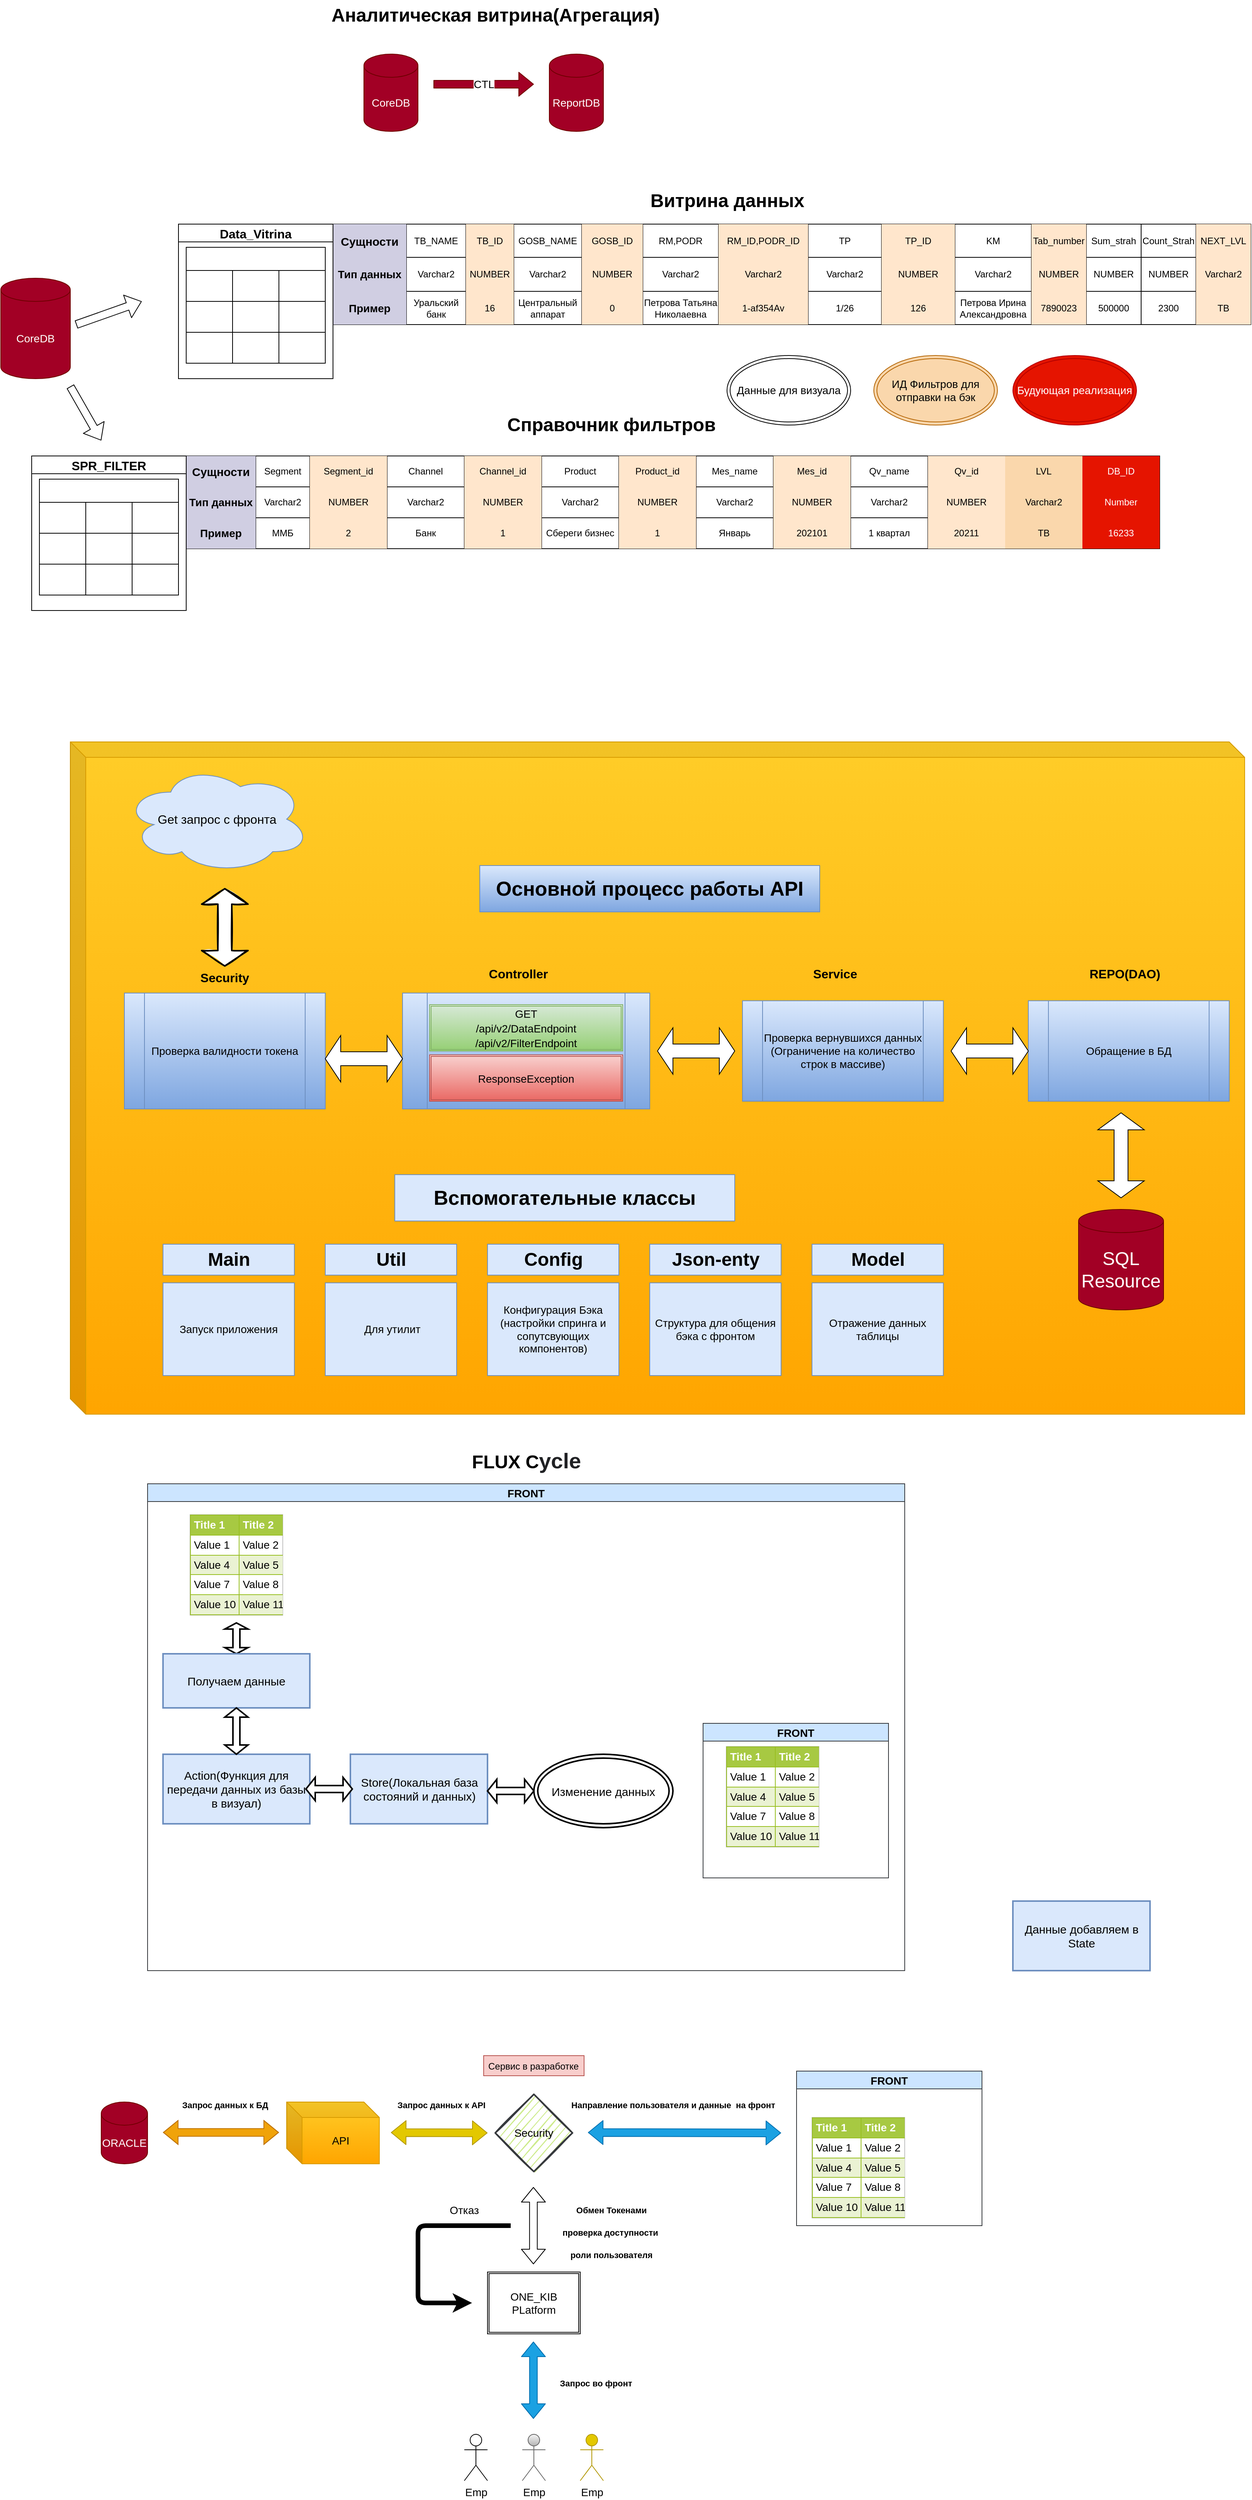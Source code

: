 <mxfile version="15.2.7" type="github">
  <diagram id="ZIN-xYuzpI-XV8i7ytl3" name="Page-1">
    <mxGraphModel dx="1672" dy="1038" grid="1" gridSize="10" guides="1" tooltips="1" connect="1" arrows="1" fold="1" page="1" pageScale="1" pageWidth="2339" pageHeight="3300" math="0" shadow="0">
      <root>
        <mxCell id="0" />
        <mxCell id="1" parent="0" />
        <mxCell id="FY8OjrovpsQSVtT9R5It-2" value="" style="shape=table;html=1;whiteSpace=wrap;startSize=0;container=1;collapsible=0;childLayout=tableLayout;" parent="1" vertex="1">
          <mxGeometry x="500" y="310" width="1188" height="130" as="geometry" />
        </mxCell>
        <mxCell id="FY8OjrovpsQSVtT9R5It-3" value="" style="shape=partialRectangle;html=1;whiteSpace=wrap;collapsible=0;dropTarget=0;pointerEvents=0;fillColor=none;top=0;left=0;bottom=0;right=0;points=[[0,0.5],[1,0.5]];portConstraint=eastwest;" parent="FY8OjrovpsQSVtT9R5It-2" vertex="1">
          <mxGeometry width="1188" height="43" as="geometry" />
        </mxCell>
        <mxCell id="FY8OjrovpsQSVtT9R5It-4" value="Сущности" style="shape=partialRectangle;html=1;whiteSpace=wrap;connectable=0;fillColor=#d0cee2;top=0;left=0;bottom=0;right=0;overflow=hidden;pointerEvents=1;fontStyle=1;fontSize=15;strokeColor=#56517e;" parent="FY8OjrovpsQSVtT9R5It-3" vertex="1">
          <mxGeometry width="95" height="43" as="geometry" />
        </mxCell>
        <mxCell id="FY8OjrovpsQSVtT9R5It-5" value="TB_NAME" style="shape=partialRectangle;html=1;whiteSpace=wrap;connectable=0;fillColor=none;top=0;left=0;bottom=0;right=0;overflow=hidden;pointerEvents=1;" parent="FY8OjrovpsQSVtT9R5It-3" vertex="1">
          <mxGeometry x="95" width="77" height="43" as="geometry" />
        </mxCell>
        <mxCell id="FY8OjrovpsQSVtT9R5It-6" value="TB_ID" style="shape=partialRectangle;html=1;whiteSpace=wrap;connectable=0;fillColor=#ffe6cc;top=0;left=0;bottom=0;right=0;overflow=hidden;pointerEvents=1;strokeColor=#d79b00;" parent="FY8OjrovpsQSVtT9R5It-3" vertex="1">
          <mxGeometry x="172" width="62" height="43" as="geometry" />
        </mxCell>
        <mxCell id="FY8OjrovpsQSVtT9R5It-53" value="GOSB_NAME" style="shape=partialRectangle;html=1;whiteSpace=wrap;connectable=0;fillColor=none;top=0;left=0;bottom=0;right=0;overflow=hidden;pointerEvents=1;" parent="FY8OjrovpsQSVtT9R5It-3" vertex="1">
          <mxGeometry x="234" width="88" height="43" as="geometry" />
        </mxCell>
        <mxCell id="FY8OjrovpsQSVtT9R5It-56" value="GOSB_ID" style="shape=partialRectangle;html=1;whiteSpace=wrap;connectable=0;fillColor=#ffe6cc;top=0;left=0;bottom=0;right=0;overflow=hidden;pointerEvents=1;strokeColor=#d79b00;" parent="FY8OjrovpsQSVtT9R5It-3" vertex="1">
          <mxGeometry x="322" width="79" height="43" as="geometry" />
        </mxCell>
        <mxCell id="FY8OjrovpsQSVtT9R5It-59" value="RM,PODR" style="shape=partialRectangle;html=1;whiteSpace=wrap;connectable=0;fillColor=none;top=0;left=0;bottom=0;right=0;overflow=hidden;pointerEvents=1;" parent="FY8OjrovpsQSVtT9R5It-3" vertex="1">
          <mxGeometry x="401" width="98" height="43" as="geometry" />
        </mxCell>
        <mxCell id="FY8OjrovpsQSVtT9R5It-97" value="RM_ID,PODR_ID" style="shape=partialRectangle;html=1;whiteSpace=wrap;connectable=0;fillColor=#ffe6cc;top=0;left=0;bottom=0;right=0;overflow=hidden;pointerEvents=1;strokeColor=#d79b00;" parent="FY8OjrovpsQSVtT9R5It-3" vertex="1">
          <mxGeometry x="499" width="116" height="43" as="geometry" />
        </mxCell>
        <mxCell id="FY8OjrovpsQSVtT9R5It-94" value="TP" style="shape=partialRectangle;html=1;whiteSpace=wrap;connectable=0;fillColor=none;top=0;left=0;bottom=0;right=0;overflow=hidden;pointerEvents=1;" parent="FY8OjrovpsQSVtT9R5It-3" vertex="1">
          <mxGeometry x="615" width="95" height="43" as="geometry" />
        </mxCell>
        <mxCell id="FY8OjrovpsQSVtT9R5It-222" value="TP_ID" style="shape=partialRectangle;html=1;whiteSpace=wrap;connectable=0;fillColor=#ffe6cc;top=0;left=0;bottom=0;right=0;overflow=hidden;pointerEvents=1;strokeColor=#d79b00;" parent="FY8OjrovpsQSVtT9R5It-3" vertex="1">
          <mxGeometry x="710" width="95" height="43" as="geometry" />
        </mxCell>
        <mxCell id="FY8OjrovpsQSVtT9R5It-88" value="KM" style="shape=partialRectangle;html=1;whiteSpace=wrap;connectable=0;fillColor=none;top=0;left=0;bottom=0;right=0;overflow=hidden;pointerEvents=1;" parent="FY8OjrovpsQSVtT9R5It-3" vertex="1">
          <mxGeometry x="805" width="99" height="43" as="geometry" />
        </mxCell>
        <mxCell id="FY8OjrovpsQSVtT9R5It-106" value="Tab_number" style="shape=partialRectangle;html=1;whiteSpace=wrap;connectable=0;fillColor=#ffe6cc;top=0;left=0;bottom=0;right=0;overflow=hidden;pointerEvents=1;strokeColor=#d79b00;" parent="FY8OjrovpsQSVtT9R5It-3" vertex="1">
          <mxGeometry x="904" width="71" height="43" as="geometry" />
        </mxCell>
        <mxCell id="FY8OjrovpsQSVtT9R5It-193" value="Sum_strah" style="shape=partialRectangle;html=1;whiteSpace=wrap;connectable=0;fillColor=none;top=0;left=0;bottom=0;right=0;overflow=hidden;pointerEvents=1;" parent="FY8OjrovpsQSVtT9R5It-3" vertex="1">
          <mxGeometry x="975" width="71" height="43" as="geometry" />
        </mxCell>
        <mxCell id="FY8OjrovpsQSVtT9R5It-196" value="Count_Strah" style="shape=partialRectangle;html=1;whiteSpace=wrap;connectable=0;fillColor=none;top=0;left=0;bottom=0;right=0;overflow=hidden;pointerEvents=1;" parent="FY8OjrovpsQSVtT9R5It-3" vertex="1">
          <mxGeometry x="1046" width="71" height="43" as="geometry" />
        </mxCell>
        <mxCell id="FY8OjrovpsQSVtT9R5It-230" value="NEXT_LVL" style="shape=partialRectangle;html=1;whiteSpace=wrap;connectable=0;fillColor=#ffe6cc;top=0;left=0;bottom=0;right=0;overflow=hidden;pointerEvents=1;strokeColor=#d79b00;" parent="FY8OjrovpsQSVtT9R5It-3" vertex="1">
          <mxGeometry x="1117" width="71" height="43" as="geometry" />
        </mxCell>
        <mxCell id="FY8OjrovpsQSVtT9R5It-7" value="" style="shape=partialRectangle;html=1;whiteSpace=wrap;collapsible=0;dropTarget=0;pointerEvents=0;fillColor=none;top=0;left=0;bottom=0;right=0;points=[[0,0.5],[1,0.5]];portConstraint=eastwest;" parent="FY8OjrovpsQSVtT9R5It-2" vertex="1">
          <mxGeometry y="43" width="1188" height="44" as="geometry" />
        </mxCell>
        <mxCell id="FY8OjrovpsQSVtT9R5It-8" value="Тип данных" style="shape=partialRectangle;html=1;whiteSpace=wrap;connectable=0;fillColor=#d0cee2;top=0;left=0;bottom=0;right=0;overflow=hidden;pointerEvents=1;fontStyle=1;fontSize=14;strokeColor=#56517e;" parent="FY8OjrovpsQSVtT9R5It-7" vertex="1">
          <mxGeometry width="95" height="44" as="geometry" />
        </mxCell>
        <mxCell id="FY8OjrovpsQSVtT9R5It-9" value="Varchar2" style="shape=partialRectangle;html=1;whiteSpace=wrap;connectable=0;fillColor=none;top=0;left=0;bottom=0;right=0;overflow=hidden;pointerEvents=1;" parent="FY8OjrovpsQSVtT9R5It-7" vertex="1">
          <mxGeometry x="95" width="77" height="44" as="geometry" />
        </mxCell>
        <mxCell id="FY8OjrovpsQSVtT9R5It-10" value="NUMBER" style="shape=partialRectangle;html=1;whiteSpace=wrap;connectable=0;fillColor=#ffe6cc;top=0;left=0;bottom=0;right=0;overflow=hidden;pointerEvents=1;strokeColor=#d79b00;" parent="FY8OjrovpsQSVtT9R5It-7" vertex="1">
          <mxGeometry x="172" width="62" height="44" as="geometry" />
        </mxCell>
        <mxCell id="FY8OjrovpsQSVtT9R5It-54" value="&lt;span&gt;Varchar2&lt;/span&gt;" style="shape=partialRectangle;html=1;whiteSpace=wrap;connectable=0;fillColor=none;top=0;left=0;bottom=0;right=0;overflow=hidden;pointerEvents=1;" parent="FY8OjrovpsQSVtT9R5It-7" vertex="1">
          <mxGeometry x="234" width="88" height="44" as="geometry" />
        </mxCell>
        <mxCell id="FY8OjrovpsQSVtT9R5It-57" value="&lt;span&gt;NUMBER&lt;/span&gt;" style="shape=partialRectangle;html=1;whiteSpace=wrap;connectable=0;fillColor=#ffe6cc;top=0;left=0;bottom=0;right=0;overflow=hidden;pointerEvents=1;strokeColor=#d79b00;" parent="FY8OjrovpsQSVtT9R5It-7" vertex="1">
          <mxGeometry x="322" width="79" height="44" as="geometry" />
        </mxCell>
        <mxCell id="FY8OjrovpsQSVtT9R5It-60" value="&lt;span&gt;Varchar2&lt;/span&gt;" style="shape=partialRectangle;html=1;whiteSpace=wrap;connectable=0;fillColor=none;top=0;left=0;bottom=0;right=0;overflow=hidden;pointerEvents=1;" parent="FY8OjrovpsQSVtT9R5It-7" vertex="1">
          <mxGeometry x="401" width="98" height="44" as="geometry" />
        </mxCell>
        <mxCell id="FY8OjrovpsQSVtT9R5It-98" value="&lt;span&gt;Varchar2&lt;/span&gt;" style="shape=partialRectangle;html=1;whiteSpace=wrap;connectable=0;fillColor=#ffe6cc;top=0;left=0;bottom=0;right=0;overflow=hidden;pointerEvents=1;strokeColor=#d79b00;" parent="FY8OjrovpsQSVtT9R5It-7" vertex="1">
          <mxGeometry x="499" width="116" height="44" as="geometry" />
        </mxCell>
        <mxCell id="FY8OjrovpsQSVtT9R5It-95" value="&lt;span&gt;Varchar2&lt;/span&gt;" style="shape=partialRectangle;html=1;whiteSpace=wrap;connectable=0;fillColor=none;top=0;left=0;bottom=0;right=0;overflow=hidden;pointerEvents=1;" parent="FY8OjrovpsQSVtT9R5It-7" vertex="1">
          <mxGeometry x="615" width="95" height="44" as="geometry" />
        </mxCell>
        <mxCell id="FY8OjrovpsQSVtT9R5It-223" value="NUMBER" style="shape=partialRectangle;html=1;whiteSpace=wrap;connectable=0;fillColor=#ffe6cc;top=0;left=0;bottom=0;right=0;overflow=hidden;pointerEvents=1;strokeColor=#d79b00;" parent="FY8OjrovpsQSVtT9R5It-7" vertex="1">
          <mxGeometry x="710" width="95" height="44" as="geometry" />
        </mxCell>
        <mxCell id="FY8OjrovpsQSVtT9R5It-89" value="&lt;span&gt;Varchar2&lt;/span&gt;" style="shape=partialRectangle;html=1;whiteSpace=wrap;connectable=0;fillColor=none;top=0;left=0;bottom=0;right=0;overflow=hidden;pointerEvents=1;" parent="FY8OjrovpsQSVtT9R5It-7" vertex="1">
          <mxGeometry x="805" width="99" height="44" as="geometry" />
        </mxCell>
        <mxCell id="FY8OjrovpsQSVtT9R5It-107" value="&lt;span&gt;NUMBER&lt;/span&gt;" style="shape=partialRectangle;html=1;whiteSpace=wrap;connectable=0;fillColor=#ffe6cc;top=0;left=0;bottom=0;right=0;overflow=hidden;pointerEvents=1;strokeColor=#d79b00;" parent="FY8OjrovpsQSVtT9R5It-7" vertex="1">
          <mxGeometry x="904" width="71" height="44" as="geometry" />
        </mxCell>
        <mxCell id="FY8OjrovpsQSVtT9R5It-194" value="&lt;span&gt;NUMBER&lt;/span&gt;" style="shape=partialRectangle;html=1;whiteSpace=wrap;connectable=0;fillColor=none;top=0;left=0;bottom=0;right=0;overflow=hidden;pointerEvents=1;" parent="FY8OjrovpsQSVtT9R5It-7" vertex="1">
          <mxGeometry x="975" width="71" height="44" as="geometry" />
        </mxCell>
        <mxCell id="FY8OjrovpsQSVtT9R5It-197" value="&lt;span&gt;NUMBER&lt;/span&gt;" style="shape=partialRectangle;html=1;whiteSpace=wrap;connectable=0;fillColor=none;top=0;left=0;bottom=0;right=0;overflow=hidden;pointerEvents=1;" parent="FY8OjrovpsQSVtT9R5It-7" vertex="1">
          <mxGeometry x="1046" width="71" height="44" as="geometry" />
        </mxCell>
        <mxCell id="FY8OjrovpsQSVtT9R5It-231" value="Varchar2" style="shape=partialRectangle;html=1;whiteSpace=wrap;connectable=0;fillColor=#ffe6cc;top=0;left=0;bottom=0;right=0;overflow=hidden;pointerEvents=1;strokeColor=#d79b00;" parent="FY8OjrovpsQSVtT9R5It-7" vertex="1">
          <mxGeometry x="1117" width="71" height="44" as="geometry" />
        </mxCell>
        <mxCell id="FY8OjrovpsQSVtT9R5It-11" value="" style="shape=partialRectangle;html=1;whiteSpace=wrap;collapsible=0;dropTarget=0;pointerEvents=0;fillColor=none;top=0;left=0;bottom=0;right=0;points=[[0,0.5],[1,0.5]];portConstraint=eastwest;" parent="FY8OjrovpsQSVtT9R5It-2" vertex="1">
          <mxGeometry y="87" width="1188" height="43" as="geometry" />
        </mxCell>
        <mxCell id="FY8OjrovpsQSVtT9R5It-12" value="Пример" style="shape=partialRectangle;html=1;whiteSpace=wrap;connectable=0;fillColor=#d0cee2;top=0;left=0;bottom=0;right=0;overflow=hidden;pointerEvents=1;fontStyle=1;fontSize=14;strokeColor=#56517e;" parent="FY8OjrovpsQSVtT9R5It-11" vertex="1">
          <mxGeometry width="95" height="43" as="geometry" />
        </mxCell>
        <mxCell id="FY8OjrovpsQSVtT9R5It-13" value="Уральский банк" style="shape=partialRectangle;html=1;whiteSpace=wrap;connectable=0;fillColor=none;top=0;left=0;bottom=0;right=0;overflow=hidden;pointerEvents=1;" parent="FY8OjrovpsQSVtT9R5It-11" vertex="1">
          <mxGeometry x="95" width="77" height="43" as="geometry" />
        </mxCell>
        <mxCell id="FY8OjrovpsQSVtT9R5It-14" value="16" style="shape=partialRectangle;html=1;whiteSpace=wrap;connectable=0;fillColor=#ffe6cc;top=0;left=0;bottom=0;right=0;overflow=hidden;pointerEvents=1;strokeColor=#d79b00;" parent="FY8OjrovpsQSVtT9R5It-11" vertex="1">
          <mxGeometry x="172" width="62" height="43" as="geometry" />
        </mxCell>
        <mxCell id="FY8OjrovpsQSVtT9R5It-55" value="Центральный аппарат" style="shape=partialRectangle;html=1;whiteSpace=wrap;connectable=0;fillColor=none;top=0;left=0;bottom=0;right=0;overflow=hidden;pointerEvents=1;" parent="FY8OjrovpsQSVtT9R5It-11" vertex="1">
          <mxGeometry x="234" width="88" height="43" as="geometry" />
        </mxCell>
        <mxCell id="FY8OjrovpsQSVtT9R5It-58" value="0" style="shape=partialRectangle;html=1;whiteSpace=wrap;connectable=0;fillColor=#ffe6cc;top=0;left=0;bottom=0;right=0;overflow=hidden;pointerEvents=1;strokeColor=#d79b00;" parent="FY8OjrovpsQSVtT9R5It-11" vertex="1">
          <mxGeometry x="322" width="79" height="43" as="geometry" />
        </mxCell>
        <mxCell id="FY8OjrovpsQSVtT9R5It-61" value="Петрова Татьяна Николаевна" style="shape=partialRectangle;html=1;whiteSpace=wrap;connectable=0;fillColor=none;top=0;left=0;bottom=0;right=0;overflow=hidden;pointerEvents=1;" parent="FY8OjrovpsQSVtT9R5It-11" vertex="1">
          <mxGeometry x="401" width="98" height="43" as="geometry" />
        </mxCell>
        <mxCell id="FY8OjrovpsQSVtT9R5It-99" value="1-af354Av" style="shape=partialRectangle;html=1;whiteSpace=wrap;connectable=0;fillColor=#ffe6cc;top=0;left=0;bottom=0;right=0;overflow=hidden;pointerEvents=1;strokeColor=#d79b00;" parent="FY8OjrovpsQSVtT9R5It-11" vertex="1">
          <mxGeometry x="499" width="116" height="43" as="geometry" />
        </mxCell>
        <mxCell id="FY8OjrovpsQSVtT9R5It-96" value="1/26" style="shape=partialRectangle;html=1;whiteSpace=wrap;connectable=0;fillColor=none;top=0;left=0;bottom=0;right=0;overflow=hidden;pointerEvents=1;" parent="FY8OjrovpsQSVtT9R5It-11" vertex="1">
          <mxGeometry x="615" width="95" height="43" as="geometry" />
        </mxCell>
        <mxCell id="FY8OjrovpsQSVtT9R5It-224" value="126" style="shape=partialRectangle;html=1;whiteSpace=wrap;connectable=0;fillColor=#ffe6cc;top=0;left=0;bottom=0;right=0;overflow=hidden;pointerEvents=1;strokeColor=#d79b00;" parent="FY8OjrovpsQSVtT9R5It-11" vertex="1">
          <mxGeometry x="710" width="95" height="43" as="geometry" />
        </mxCell>
        <mxCell id="FY8OjrovpsQSVtT9R5It-90" value="Петрова Ирина Александровна" style="shape=partialRectangle;html=1;whiteSpace=wrap;connectable=0;fillColor=none;top=0;left=0;bottom=0;right=0;overflow=hidden;pointerEvents=1;" parent="FY8OjrovpsQSVtT9R5It-11" vertex="1">
          <mxGeometry x="805" width="99" height="43" as="geometry" />
        </mxCell>
        <mxCell id="FY8OjrovpsQSVtT9R5It-108" value="7890023" style="shape=partialRectangle;html=1;whiteSpace=wrap;connectable=0;fillColor=#ffe6cc;top=0;left=0;bottom=0;right=0;overflow=hidden;pointerEvents=1;strokeColor=#d79b00;" parent="FY8OjrovpsQSVtT9R5It-11" vertex="1">
          <mxGeometry x="904" width="71" height="43" as="geometry" />
        </mxCell>
        <mxCell id="FY8OjrovpsQSVtT9R5It-195" value="500000" style="shape=partialRectangle;html=1;whiteSpace=wrap;connectable=0;fillColor=none;top=0;left=0;bottom=0;right=0;overflow=hidden;pointerEvents=1;" parent="FY8OjrovpsQSVtT9R5It-11" vertex="1">
          <mxGeometry x="975" width="71" height="43" as="geometry" />
        </mxCell>
        <mxCell id="FY8OjrovpsQSVtT9R5It-198" value="2300" style="shape=partialRectangle;html=1;whiteSpace=wrap;connectable=0;fillColor=none;top=0;left=0;bottom=0;right=0;overflow=hidden;pointerEvents=1;" parent="FY8OjrovpsQSVtT9R5It-11" vertex="1">
          <mxGeometry x="1046" width="71" height="43" as="geometry" />
        </mxCell>
        <mxCell id="FY8OjrovpsQSVtT9R5It-232" value="TB" style="shape=partialRectangle;html=1;whiteSpace=wrap;connectable=0;fillColor=#ffe6cc;top=0;left=0;bottom=0;right=0;overflow=hidden;pointerEvents=1;strokeColor=#d79b00;" parent="FY8OjrovpsQSVtT9R5It-11" vertex="1">
          <mxGeometry x="1117" width="71" height="43" as="geometry" />
        </mxCell>
        <mxCell id="FY8OjrovpsQSVtT9R5It-41" value="Витрина данных" style="text;strokeColor=none;fillColor=none;html=1;fontSize=24;fontStyle=1;verticalAlign=middle;align=center;" parent="1" vertex="1">
          <mxGeometry x="960" y="260" width="100" height="40" as="geometry" />
        </mxCell>
        <mxCell id="FY8OjrovpsQSVtT9R5It-128" value="" style="shape=table;html=1;whiteSpace=wrap;startSize=0;container=1;collapsible=0;childLayout=tableLayout;" parent="1" vertex="1">
          <mxGeometry x="310" y="610" width="1260" height="120" as="geometry" />
        </mxCell>
        <mxCell id="FY8OjrovpsQSVtT9R5It-129" value="" style="shape=partialRectangle;html=1;whiteSpace=wrap;collapsible=0;dropTarget=0;pointerEvents=0;fillColor=none;top=0;left=0;bottom=0;right=0;points=[[0,0.5],[1,0.5]];portConstraint=eastwest;" parent="FY8OjrovpsQSVtT9R5It-128" vertex="1">
          <mxGeometry width="1260" height="40" as="geometry" />
        </mxCell>
        <mxCell id="FY8OjrovpsQSVtT9R5It-130" value="Сущности" style="shape=partialRectangle;html=1;whiteSpace=wrap;connectable=0;fillColor=#d0cee2;top=0;left=0;bottom=0;right=0;overflow=hidden;pointerEvents=1;fontStyle=1;fontSize=15;strokeColor=#56517e;" parent="FY8OjrovpsQSVtT9R5It-129" vertex="1">
          <mxGeometry width="90" height="40" as="geometry" />
        </mxCell>
        <mxCell id="FY8OjrovpsQSVtT9R5It-140" value="Segment" style="shape=partialRectangle;html=1;whiteSpace=wrap;connectable=0;fillColor=none;top=0;left=0;bottom=0;right=0;overflow=hidden;pointerEvents=1;" parent="FY8OjrovpsQSVtT9R5It-129" vertex="1">
          <mxGeometry x="90" width="70" height="40" as="geometry" />
        </mxCell>
        <mxCell id="FY8OjrovpsQSVtT9R5It-141" value="Segment_id" style="shape=partialRectangle;html=1;whiteSpace=wrap;connectable=0;fillColor=#ffe6cc;top=0;left=0;bottom=0;right=0;overflow=hidden;pointerEvents=1;strokeColor=#d79b00;" parent="FY8OjrovpsQSVtT9R5It-129" vertex="1">
          <mxGeometry x="160" width="100" height="40" as="geometry" />
        </mxCell>
        <mxCell id="FY8OjrovpsQSVtT9R5It-142" value="Channel" style="shape=partialRectangle;html=1;whiteSpace=wrap;connectable=0;fillColor=none;top=0;left=0;bottom=0;right=0;overflow=hidden;pointerEvents=1;" parent="FY8OjrovpsQSVtT9R5It-129" vertex="1">
          <mxGeometry x="260" width="100" height="40" as="geometry" />
        </mxCell>
        <mxCell id="FY8OjrovpsQSVtT9R5It-143" value="Channel_id" style="shape=partialRectangle;html=1;whiteSpace=wrap;connectable=0;fillColor=#ffe6cc;top=0;left=0;bottom=0;right=0;overflow=hidden;pointerEvents=1;strokeColor=#d79b00;" parent="FY8OjrovpsQSVtT9R5It-129" vertex="1">
          <mxGeometry x="360" width="100" height="40" as="geometry" />
        </mxCell>
        <mxCell id="FY8OjrovpsQSVtT9R5It-144" value="Product" style="shape=partialRectangle;html=1;whiteSpace=wrap;connectable=0;fillColor=none;top=0;left=0;bottom=0;right=0;overflow=hidden;pointerEvents=1;" parent="FY8OjrovpsQSVtT9R5It-129" vertex="1">
          <mxGeometry x="460" width="100" height="40" as="geometry" />
        </mxCell>
        <mxCell id="FY8OjrovpsQSVtT9R5It-145" value="Product_id" style="shape=partialRectangle;html=1;whiteSpace=wrap;connectable=0;fillColor=#ffe6cc;top=0;left=0;bottom=0;right=0;overflow=hidden;pointerEvents=1;strokeColor=#d79b00;" parent="FY8OjrovpsQSVtT9R5It-129" vertex="1">
          <mxGeometry x="560" width="100" height="40" as="geometry" />
        </mxCell>
        <mxCell id="FY8OjrovpsQSVtT9R5It-181" value="Mes_name" style="shape=partialRectangle;html=1;whiteSpace=wrap;connectable=0;fillColor=none;top=0;left=0;bottom=0;right=0;overflow=hidden;pointerEvents=1;" parent="FY8OjrovpsQSVtT9R5It-129" vertex="1">
          <mxGeometry x="660" width="100" height="40" as="geometry" />
        </mxCell>
        <mxCell id="FY8OjrovpsQSVtT9R5It-184" value="Mes_id" style="shape=partialRectangle;html=1;whiteSpace=wrap;connectable=0;fillColor=#ffe6cc;top=0;left=0;bottom=0;right=0;overflow=hidden;pointerEvents=1;strokeColor=#d79b00;" parent="FY8OjrovpsQSVtT9R5It-129" vertex="1">
          <mxGeometry x="760" width="100" height="40" as="geometry" />
        </mxCell>
        <mxCell id="FY8OjrovpsQSVtT9R5It-187" value="Qv_name" style="shape=partialRectangle;html=1;whiteSpace=wrap;connectable=0;fillColor=none;top=0;left=0;bottom=0;right=0;overflow=hidden;pointerEvents=1;" parent="FY8OjrovpsQSVtT9R5It-129" vertex="1">
          <mxGeometry x="860" width="100" height="40" as="geometry" />
        </mxCell>
        <mxCell id="FY8OjrovpsQSVtT9R5It-190" value="Qv_id" style="shape=partialRectangle;html=1;whiteSpace=wrap;connectable=0;fillColor=#ffe6cc;top=0;left=0;bottom=0;right=0;overflow=hidden;pointerEvents=1;strokeColor=#d79b00;" parent="FY8OjrovpsQSVtT9R5It-129" vertex="1">
          <mxGeometry x="960" width="100" height="40" as="geometry" />
        </mxCell>
        <mxCell id="FY8OjrovpsQSVtT9R5It-205" value="LVL" style="shape=partialRectangle;html=1;whiteSpace=wrap;connectable=0;fillColor=#fad7ac;top=0;left=0;bottom=0;right=0;overflow=hidden;pointerEvents=1;strokeColor=#b46504;" parent="FY8OjrovpsQSVtT9R5It-129" vertex="1">
          <mxGeometry x="1060" width="100" height="40" as="geometry" />
        </mxCell>
        <mxCell id="FY8OjrovpsQSVtT9R5It-233" value="DB_ID" style="shape=partialRectangle;html=1;whiteSpace=wrap;connectable=0;fillColor=#e51400;top=0;left=0;bottom=0;right=0;overflow=hidden;pointerEvents=1;strokeColor=#B20000;fontColor=#ffffff;" parent="FY8OjrovpsQSVtT9R5It-129" vertex="1">
          <mxGeometry x="1160" width="100" height="40" as="geometry" />
        </mxCell>
        <mxCell id="FY8OjrovpsQSVtT9R5It-146" value="" style="shape=partialRectangle;html=1;whiteSpace=wrap;collapsible=0;dropTarget=0;pointerEvents=0;fillColor=none;top=0;left=0;bottom=0;right=0;points=[[0,0.5],[1,0.5]];portConstraint=eastwest;" parent="FY8OjrovpsQSVtT9R5It-128" vertex="1">
          <mxGeometry y="40" width="1260" height="40" as="geometry" />
        </mxCell>
        <mxCell id="FY8OjrovpsQSVtT9R5It-147" value="Тип данных" style="shape=partialRectangle;html=1;whiteSpace=wrap;connectable=0;fillColor=#d0cee2;top=0;left=0;bottom=0;right=0;overflow=hidden;pointerEvents=1;fontStyle=1;fontSize=14;strokeColor=#56517e;" parent="FY8OjrovpsQSVtT9R5It-146" vertex="1">
          <mxGeometry width="90" height="40" as="geometry" />
        </mxCell>
        <mxCell id="FY8OjrovpsQSVtT9R5It-157" value="&lt;span&gt;Varchar2&lt;/span&gt;" style="shape=partialRectangle;html=1;whiteSpace=wrap;connectable=0;fillColor=none;top=0;left=0;bottom=0;right=0;overflow=hidden;pointerEvents=1;" parent="FY8OjrovpsQSVtT9R5It-146" vertex="1">
          <mxGeometry x="90" width="70" height="40" as="geometry" />
        </mxCell>
        <mxCell id="FY8OjrovpsQSVtT9R5It-158" value="&lt;span&gt;NUMBER&lt;/span&gt;" style="shape=partialRectangle;html=1;whiteSpace=wrap;connectable=0;fillColor=#ffe6cc;top=0;left=0;bottom=0;right=0;overflow=hidden;pointerEvents=1;strokeColor=#d79b00;" parent="FY8OjrovpsQSVtT9R5It-146" vertex="1">
          <mxGeometry x="160" width="100" height="40" as="geometry" />
        </mxCell>
        <mxCell id="FY8OjrovpsQSVtT9R5It-159" value="&lt;span&gt;Varchar2&lt;/span&gt;" style="shape=partialRectangle;html=1;whiteSpace=wrap;connectable=0;fillColor=none;top=0;left=0;bottom=0;right=0;overflow=hidden;pointerEvents=1;" parent="FY8OjrovpsQSVtT9R5It-146" vertex="1">
          <mxGeometry x="260" width="100" height="40" as="geometry" />
        </mxCell>
        <mxCell id="FY8OjrovpsQSVtT9R5It-160" value="&lt;span&gt;NUMBER&lt;/span&gt;" style="shape=partialRectangle;html=1;whiteSpace=wrap;connectable=0;fillColor=#ffe6cc;top=0;left=0;bottom=0;right=0;overflow=hidden;pointerEvents=1;strokeColor=#d79b00;" parent="FY8OjrovpsQSVtT9R5It-146" vertex="1">
          <mxGeometry x="360" width="100" height="40" as="geometry" />
        </mxCell>
        <mxCell id="FY8OjrovpsQSVtT9R5It-161" value="&lt;span&gt;Varchar2&lt;/span&gt;" style="shape=partialRectangle;html=1;whiteSpace=wrap;connectable=0;fillColor=none;top=0;left=0;bottom=0;right=0;overflow=hidden;pointerEvents=1;" parent="FY8OjrovpsQSVtT9R5It-146" vertex="1">
          <mxGeometry x="460" width="100" height="40" as="geometry" />
        </mxCell>
        <mxCell id="FY8OjrovpsQSVtT9R5It-162" value="&lt;span&gt;NUMBER&lt;/span&gt;" style="shape=partialRectangle;html=1;whiteSpace=wrap;connectable=0;fillColor=#ffe6cc;top=0;left=0;bottom=0;right=0;overflow=hidden;pointerEvents=1;strokeColor=#d79b00;" parent="FY8OjrovpsQSVtT9R5It-146" vertex="1">
          <mxGeometry x="560" width="100" height="40" as="geometry" />
        </mxCell>
        <mxCell id="FY8OjrovpsQSVtT9R5It-182" value="Varchar2" style="shape=partialRectangle;html=1;whiteSpace=wrap;connectable=0;fillColor=none;top=0;left=0;bottom=0;right=0;overflow=hidden;pointerEvents=1;" parent="FY8OjrovpsQSVtT9R5It-146" vertex="1">
          <mxGeometry x="660" width="100" height="40" as="geometry" />
        </mxCell>
        <mxCell id="FY8OjrovpsQSVtT9R5It-185" value="&lt;span&gt;NUMBER&lt;/span&gt;" style="shape=partialRectangle;html=1;whiteSpace=wrap;connectable=0;fillColor=#ffe6cc;top=0;left=0;bottom=0;right=0;overflow=hidden;pointerEvents=1;strokeColor=#d79b00;" parent="FY8OjrovpsQSVtT9R5It-146" vertex="1">
          <mxGeometry x="760" width="100" height="40" as="geometry" />
        </mxCell>
        <mxCell id="FY8OjrovpsQSVtT9R5It-188" value="&lt;span&gt;Varchar2&lt;/span&gt;" style="shape=partialRectangle;html=1;whiteSpace=wrap;connectable=0;fillColor=none;top=0;left=0;bottom=0;right=0;overflow=hidden;pointerEvents=1;" parent="FY8OjrovpsQSVtT9R5It-146" vertex="1">
          <mxGeometry x="860" width="100" height="40" as="geometry" />
        </mxCell>
        <mxCell id="FY8OjrovpsQSVtT9R5It-191" value="&lt;span&gt;NUMBER&lt;/span&gt;" style="shape=partialRectangle;html=1;whiteSpace=wrap;connectable=0;fillColor=#ffe6cc;top=0;left=0;bottom=0;right=0;overflow=hidden;pointerEvents=1;strokeColor=#d79b00;" parent="FY8OjrovpsQSVtT9R5It-146" vertex="1">
          <mxGeometry x="960" width="100" height="40" as="geometry" />
        </mxCell>
        <mxCell id="FY8OjrovpsQSVtT9R5It-206" value="Varchar2&lt;span style=&quot;color: rgba(0 , 0 , 0 , 0) ; font-family: monospace ; font-size: 0px&quot;&gt;3CmxGraphModel%3E%3Croot%3E%3CmxCell%20id%3D%220%22%2F%3E%3CmxCell%20id%3D%221%22%20parent%3D%220%22%2F%3E%3CmxCell%20id%3D%222%22%20value%3D%22%26lt%3Bspan%26gt%3BVarchar2%26lt%3B%2Fspan%26gt%3B%22%20style%3D%22shape%3DpartialRectangle%3Bhtml%3D1%3BwhiteSpace%3Dwrap%3Bconnectable%3D0%3BfillColor%3Dnone%3Btop%3D0%3Bleft%3D0%3Bbottom%3D0%3Bright%3D0%3Boverflow%3Dhidden%3BpointerEvents%3D1%3B%22%20vertex%3D%221%22%20parent%3D%221%22%3E%3CmxGeometry%20x%3D%221110%22%20y%3D%22580%22%20width%3D%22100%22%20height%3D%2240%22%20as%3D%22geometry%22%2F%3E%3C%2FmxCell%3E%3C%2Froot%3E%3C%2FmxGraphModel%3E&lt;/span&gt;" style="shape=partialRectangle;html=1;whiteSpace=wrap;connectable=0;fillColor=#fad7ac;top=0;left=0;bottom=0;right=0;overflow=hidden;pointerEvents=1;strokeColor=#b46504;" parent="FY8OjrovpsQSVtT9R5It-146" vertex="1">
          <mxGeometry x="1060" width="100" height="40" as="geometry" />
        </mxCell>
        <mxCell id="FY8OjrovpsQSVtT9R5It-234" value="Number" style="shape=partialRectangle;html=1;whiteSpace=wrap;connectable=0;fillColor=#e51400;top=0;left=0;bottom=0;right=0;overflow=hidden;pointerEvents=1;strokeColor=#B20000;fontColor=#ffffff;" parent="FY8OjrovpsQSVtT9R5It-146" vertex="1">
          <mxGeometry x="1160" width="100" height="40" as="geometry" />
        </mxCell>
        <mxCell id="FY8OjrovpsQSVtT9R5It-163" value="" style="shape=partialRectangle;html=1;whiteSpace=wrap;collapsible=0;dropTarget=0;pointerEvents=0;fillColor=none;top=0;left=0;bottom=0;right=0;points=[[0,0.5],[1,0.5]];portConstraint=eastwest;" parent="FY8OjrovpsQSVtT9R5It-128" vertex="1">
          <mxGeometry y="80" width="1260" height="40" as="geometry" />
        </mxCell>
        <mxCell id="FY8OjrovpsQSVtT9R5It-164" value="Пример" style="shape=partialRectangle;html=1;whiteSpace=wrap;connectable=0;fillColor=#d0cee2;top=0;left=0;bottom=0;right=0;overflow=hidden;pointerEvents=1;fontStyle=1;fontSize=14;strokeColor=#56517e;" parent="FY8OjrovpsQSVtT9R5It-163" vertex="1">
          <mxGeometry width="90" height="40" as="geometry" />
        </mxCell>
        <mxCell id="FY8OjrovpsQSVtT9R5It-174" value="ММБ" style="shape=partialRectangle;html=1;whiteSpace=wrap;connectable=0;fillColor=none;top=0;left=0;bottom=0;right=0;overflow=hidden;pointerEvents=1;" parent="FY8OjrovpsQSVtT9R5It-163" vertex="1">
          <mxGeometry x="90" width="70" height="40" as="geometry" />
        </mxCell>
        <mxCell id="FY8OjrovpsQSVtT9R5It-175" value="2" style="shape=partialRectangle;html=1;whiteSpace=wrap;connectable=0;fillColor=#ffe6cc;top=0;left=0;bottom=0;right=0;overflow=hidden;pointerEvents=1;strokeColor=#d79b00;" parent="FY8OjrovpsQSVtT9R5It-163" vertex="1">
          <mxGeometry x="160" width="100" height="40" as="geometry" />
        </mxCell>
        <mxCell id="FY8OjrovpsQSVtT9R5It-176" value="Банк" style="shape=partialRectangle;html=1;whiteSpace=wrap;connectable=0;fillColor=none;top=0;left=0;bottom=0;right=0;overflow=hidden;pointerEvents=1;" parent="FY8OjrovpsQSVtT9R5It-163" vertex="1">
          <mxGeometry x="260" width="100" height="40" as="geometry" />
        </mxCell>
        <mxCell id="FY8OjrovpsQSVtT9R5It-177" value="1" style="shape=partialRectangle;html=1;whiteSpace=wrap;connectable=0;fillColor=#ffe6cc;top=0;left=0;bottom=0;right=0;overflow=hidden;pointerEvents=1;strokeColor=#d79b00;" parent="FY8OjrovpsQSVtT9R5It-163" vertex="1">
          <mxGeometry x="360" width="100" height="40" as="geometry" />
        </mxCell>
        <mxCell id="FY8OjrovpsQSVtT9R5It-178" value="Сбереги бизнес" style="shape=partialRectangle;html=1;whiteSpace=wrap;connectable=0;fillColor=none;top=0;left=0;bottom=0;right=0;overflow=hidden;pointerEvents=1;" parent="FY8OjrovpsQSVtT9R5It-163" vertex="1">
          <mxGeometry x="460" width="100" height="40" as="geometry" />
        </mxCell>
        <mxCell id="FY8OjrovpsQSVtT9R5It-179" value="1" style="shape=partialRectangle;html=1;whiteSpace=wrap;connectable=0;fillColor=#ffe6cc;top=0;left=0;bottom=0;right=0;overflow=hidden;pointerEvents=1;strokeColor=#d79b00;" parent="FY8OjrovpsQSVtT9R5It-163" vertex="1">
          <mxGeometry x="560" width="100" height="40" as="geometry" />
        </mxCell>
        <mxCell id="FY8OjrovpsQSVtT9R5It-183" value="&lt;span&gt;Январь&lt;/span&gt;" style="shape=partialRectangle;html=1;whiteSpace=wrap;connectable=0;fillColor=none;top=0;left=0;bottom=0;right=0;overflow=hidden;pointerEvents=1;" parent="FY8OjrovpsQSVtT9R5It-163" vertex="1">
          <mxGeometry x="660" width="100" height="40" as="geometry" />
        </mxCell>
        <mxCell id="FY8OjrovpsQSVtT9R5It-186" value="202101" style="shape=partialRectangle;html=1;whiteSpace=wrap;connectable=0;fillColor=#ffe6cc;top=0;left=0;bottom=0;right=0;overflow=hidden;pointerEvents=1;strokeColor=#d79b00;" parent="FY8OjrovpsQSVtT9R5It-163" vertex="1">
          <mxGeometry x="760" width="100" height="40" as="geometry" />
        </mxCell>
        <mxCell id="FY8OjrovpsQSVtT9R5It-189" value="1 квартал" style="shape=partialRectangle;html=1;whiteSpace=wrap;connectable=0;fillColor=none;top=0;left=0;bottom=0;right=0;overflow=hidden;pointerEvents=1;" parent="FY8OjrovpsQSVtT9R5It-163" vertex="1">
          <mxGeometry x="860" width="100" height="40" as="geometry" />
        </mxCell>
        <mxCell id="FY8OjrovpsQSVtT9R5It-192" value="20211" style="shape=partialRectangle;html=1;whiteSpace=wrap;connectable=0;fillColor=#ffe6cc;top=0;left=0;bottom=0;right=0;overflow=hidden;pointerEvents=1;strokeColor=#d79b00;" parent="FY8OjrovpsQSVtT9R5It-163" vertex="1">
          <mxGeometry x="960" width="100" height="40" as="geometry" />
        </mxCell>
        <mxCell id="FY8OjrovpsQSVtT9R5It-207" value="TB" style="shape=partialRectangle;html=1;whiteSpace=wrap;connectable=0;fillColor=#fad7ac;top=0;left=0;bottom=0;right=0;overflow=hidden;pointerEvents=1;strokeColor=#b46504;" parent="FY8OjrovpsQSVtT9R5It-163" vertex="1">
          <mxGeometry x="1060" width="100" height="40" as="geometry" />
        </mxCell>
        <mxCell id="FY8OjrovpsQSVtT9R5It-235" value="16233" style="shape=partialRectangle;html=1;whiteSpace=wrap;connectable=0;fillColor=#e51400;top=0;left=0;bottom=0;right=0;overflow=hidden;pointerEvents=1;strokeColor=#B20000;fontColor=#ffffff;" parent="FY8OjrovpsQSVtT9R5It-163" vertex="1">
          <mxGeometry x="1160" width="100" height="40" as="geometry" />
        </mxCell>
        <mxCell id="FY8OjrovpsQSVtT9R5It-180" value="Справочник фильтров" style="text;strokeColor=none;fillColor=none;html=1;fontSize=24;fontStyle=1;verticalAlign=middle;align=center;" parent="1" vertex="1">
          <mxGeometry x="810" y="550" width="100" height="40" as="geometry" />
        </mxCell>
        <mxCell id="FY8OjrovpsQSVtT9R5It-250" value="ORACLE" style="shape=cylinder3;whiteSpace=wrap;html=1;boundedLbl=1;backgroundOutline=1;size=15;fontSize=14;fillColor=#a20025;strokeColor=#6F0000;fontColor=#ffffff;" parent="1" vertex="1">
          <mxGeometry x="200" y="2740" width="60" height="80" as="geometry" />
        </mxCell>
        <mxCell id="FY8OjrovpsQSVtT9R5It-251" value="" style="shape=flexArrow;endArrow=classic;startArrow=classic;html=1;fontSize=14;fillColor=#f0a30a;strokeColor=#BD7000;" parent="1" edge="1">
          <mxGeometry width="100" height="100" relative="1" as="geometry">
            <mxPoint x="280" y="2779.41" as="sourcePoint" />
            <mxPoint x="430" y="2779.41" as="targetPoint" />
            <Array as="points">
              <mxPoint x="340" y="2779.41" />
            </Array>
          </mxGeometry>
        </mxCell>
        <mxCell id="FY8OjrovpsQSVtT9R5It-252" value="API" style="shape=cube;whiteSpace=wrap;html=1;boundedLbl=1;backgroundOutline=1;darkOpacity=0.05;darkOpacity2=0.1;fontSize=14;gradientColor=#ffa500;fillColor=#ffcd28;strokeColor=#d79b00;" parent="1" vertex="1">
          <mxGeometry x="440" y="2740" width="120" height="80" as="geometry" />
        </mxCell>
        <mxCell id="FY8OjrovpsQSVtT9R5It-253" value="FRONT" style="swimlane;fontSize=14;fillColor=#cce5ff;strokeColor=#36393d;" parent="1" vertex="1">
          <mxGeometry x="1100" y="2700" width="240" height="200" as="geometry" />
        </mxCell>
        <mxCell id="FY8OjrovpsQSVtT9R5It-280" value="&lt;table border=&quot;1&quot; width=&quot;100%&quot; height=&quot;100%&quot; cellpadding=&quot;4&quot; style=&quot;width:100%;height:100%;border-collapse:collapse;&quot;&gt;&lt;tr style=&quot;background-color:#A7C942;color:#ffffff;border:1px solid #98bf21;&quot;&gt;&lt;th align=&quot;left&quot;&gt;Title 1&lt;/th&gt;&lt;th align=&quot;left&quot;&gt;Title 2&lt;/th&gt;&lt;th align=&quot;left&quot;&gt;Title 3&lt;/th&gt;&lt;/tr&gt;&lt;tr style=&quot;border:1px solid #98bf21;&quot;&gt;&lt;td&gt;Value 1&lt;/td&gt;&lt;td&gt;Value 2&lt;/td&gt;&lt;td&gt;Value 3&lt;/td&gt;&lt;/tr&gt;&lt;tr style=&quot;background-color:#EAF2D3;border:1px solid #98bf21;&quot;&gt;&lt;td&gt;Value 4&lt;/td&gt;&lt;td&gt;Value 5&lt;/td&gt;&lt;td&gt;Value 6&lt;/td&gt;&lt;/tr&gt;&lt;tr style=&quot;border:1px solid #98bf21;&quot;&gt;&lt;td&gt;Value 7&lt;/td&gt;&lt;td&gt;Value 8&lt;/td&gt;&lt;td&gt;Value 9&lt;/td&gt;&lt;/tr&gt;&lt;tr style=&quot;background-color:#EAF2D3;border:1px solid #98bf21;&quot;&gt;&lt;td&gt;Value 10&lt;/td&gt;&lt;td&gt;Value 11&lt;/td&gt;&lt;td&gt;Value 12&lt;/td&gt;&lt;/tr&gt;&lt;/table&gt;" style="text;html=1;strokeColor=#c0c0c0;fillColor=#ffffff;overflow=fill;rounded=0;fontSize=14;" parent="FY8OjrovpsQSVtT9R5It-253" vertex="1">
          <mxGeometry x="20" y="60" width="120" height="130" as="geometry" />
        </mxCell>
        <mxCell id="FY8OjrovpsQSVtT9R5It-254" value="Security" style="rhombus;whiteSpace=wrap;html=1;fontSize=14;fillColor=#cdeb8b;strokeColor=#36393d;shadow=0;rounded=0;sketch=1;strokeWidth=2;perimeterSpacing=2;" parent="1" vertex="1">
          <mxGeometry x="710" y="2730" width="100" height="100" as="geometry" />
        </mxCell>
        <mxCell id="FY8OjrovpsQSVtT9R5It-255" value="Emp" style="shape=umlActor;verticalLabelPosition=bottom;verticalAlign=top;html=1;outlineConnect=0;fontSize=14;strokeColor=#666666;gradientColor=#b3b3b3;fillColor=#f5f5f5;" parent="1" vertex="1">
          <mxGeometry x="745" y="3170" width="30" height="60" as="geometry" />
        </mxCell>
        <mxCell id="FY8OjrovpsQSVtT9R5It-261" value="Аналитическая витрина(Агрегация)" style="text;strokeColor=none;fillColor=none;html=1;fontSize=24;fontStyle=1;verticalAlign=middle;align=center;" parent="1" vertex="1">
          <mxGeometry x="660" y="20" width="100" height="40" as="geometry" />
        </mxCell>
        <mxCell id="FY8OjrovpsQSVtT9R5It-262" value="CoreDB" style="shape=cylinder3;whiteSpace=wrap;html=1;boundedLbl=1;backgroundOutline=1;size=15;fontSize=14;fillColor=#a20025;strokeColor=#6F0000;fontColor=#ffffff;" parent="1" vertex="1">
          <mxGeometry x="540" y="90" width="70" height="100" as="geometry" />
        </mxCell>
        <mxCell id="FY8OjrovpsQSVtT9R5It-263" value="ReportDB" style="shape=cylinder3;whiteSpace=wrap;html=1;boundedLbl=1;backgroundOutline=1;size=15;fontSize=14;fillColor=#a20025;strokeColor=#6F0000;fontColor=#ffffff;" parent="1" vertex="1">
          <mxGeometry x="780" y="90" width="70" height="100" as="geometry" />
        </mxCell>
        <mxCell id="FY8OjrovpsQSVtT9R5It-264" value="CTL" style="shape=flexArrow;endArrow=classic;html=1;fontSize=14;fillColor=#a20025;strokeColor=#6F0000;" parent="1" edge="1">
          <mxGeometry width="50" height="50" relative="1" as="geometry">
            <mxPoint x="630" y="129" as="sourcePoint" />
            <mxPoint x="760" y="129" as="targetPoint" />
          </mxGeometry>
        </mxCell>
        <mxCell id="FY8OjrovpsQSVtT9R5It-270" value="Будующая реализация" style="ellipse;shape=doubleEllipse;whiteSpace=wrap;html=1;fontSize=14;fillColor=#e51400;strokeColor=#B20000;fontColor=#ffffff;" parent="1" vertex="1">
          <mxGeometry x="1380" y="480" width="160" height="90" as="geometry" />
        </mxCell>
        <mxCell id="FY8OjrovpsQSVtT9R5It-271" value="ИД Фильтров для отправки на бэк" style="ellipse;shape=doubleEllipse;whiteSpace=wrap;html=1;fontSize=14;fillColor=#fad7ac;strokeColor=#b46504;" parent="1" vertex="1">
          <mxGeometry x="1200" y="480" width="160" height="90" as="geometry" />
        </mxCell>
        <mxCell id="FY8OjrovpsQSVtT9R5It-272" value="Данные для визуала" style="ellipse;shape=doubleEllipse;whiteSpace=wrap;html=1;fontSize=14;gradientColor=none;" parent="1" vertex="1">
          <mxGeometry x="1010" y="480" width="160" height="90" as="geometry" />
        </mxCell>
        <mxCell id="FY8OjrovpsQSVtT9R5It-273" value="" style="shape=flexArrow;endArrow=classic;startArrow=classic;html=1;fontSize=14;fillColor=#e3c800;strokeColor=#B09500;" parent="1" edge="1">
          <mxGeometry width="100" height="100" relative="1" as="geometry">
            <mxPoint x="575" y="2779.5" as="sourcePoint" />
            <mxPoint x="700" y="2780" as="targetPoint" />
          </mxGeometry>
        </mxCell>
        <mxCell id="FY8OjrovpsQSVtT9R5It-277" value="" style="shape=flexArrow;endArrow=classic;startArrow=classic;html=1;fontSize=14;fillColor=#1ba1e2;strokeColor=#006EAF;" parent="1" edge="1">
          <mxGeometry width="100" height="100" relative="1" as="geometry">
            <mxPoint x="830" y="2779.5" as="sourcePoint" />
            <mxPoint x="1080" y="2780" as="targetPoint" />
          </mxGeometry>
        </mxCell>
        <mxCell id="FY8OjrovpsQSVtT9R5It-278" value="" style="shape=flexArrow;endArrow=classic;startArrow=classic;html=1;fontSize=14;fillColor=#1ba1e2;strokeColor=#006EAF;" parent="1" edge="1">
          <mxGeometry width="100" height="100" relative="1" as="geometry">
            <mxPoint x="759.41" y="3150" as="sourcePoint" />
            <mxPoint x="759.41" y="3050" as="targetPoint" />
            <Array as="points" />
          </mxGeometry>
        </mxCell>
        <mxCell id="FY8OjrovpsQSVtT9R5It-285" value="ONE_KIB&lt;br&gt;PLatform" style="shape=ext;double=1;rounded=0;whiteSpace=wrap;html=1;fontSize=14;gradientColor=none;" parent="1" vertex="1">
          <mxGeometry x="700" y="2960" width="120" height="80" as="geometry" />
        </mxCell>
        <mxCell id="FY8OjrovpsQSVtT9R5It-286" value="" style="shape=flexArrow;endArrow=classic;startArrow=classic;html=1;fontSize=14;" parent="1" edge="1">
          <mxGeometry width="100" height="100" relative="1" as="geometry">
            <mxPoint x="759.41" y="2950" as="sourcePoint" />
            <mxPoint x="759.41" y="2850" as="targetPoint" />
          </mxGeometry>
        </mxCell>
        <mxCell id="FY8OjrovpsQSVtT9R5It-287" value="&lt;font style=&quot;font-size: 11px&quot;&gt;Направление пользователя и данные&amp;nbsp; на фронт&lt;/font&gt;" style="text;strokeColor=none;fillColor=none;html=1;fontSize=24;fontStyle=1;verticalAlign=middle;align=center;" parent="1" vertex="1">
          <mxGeometry x="890" y="2720" width="100" height="40" as="geometry" />
        </mxCell>
        <mxCell id="FY8OjrovpsQSVtT9R5It-288" value="&lt;font style=&quot;font-size: 11px&quot;&gt;Запрос данных к API&lt;/font&gt;" style="text;strokeColor=none;fillColor=none;html=1;fontSize=24;fontStyle=1;verticalAlign=middle;align=center;" parent="1" vertex="1">
          <mxGeometry x="590" y="2720" width="100" height="40" as="geometry" />
        </mxCell>
        <mxCell id="FY8OjrovpsQSVtT9R5It-289" value="&lt;span style=&quot;font-size: 11px&quot;&gt;Запрос данных к БД&lt;/span&gt;" style="text;strokeColor=none;fillColor=none;html=1;fontSize=24;fontStyle=1;verticalAlign=middle;align=center;" parent="1" vertex="1">
          <mxGeometry x="310" y="2720" width="100" height="40" as="geometry" />
        </mxCell>
        <mxCell id="FY8OjrovpsQSVtT9R5It-290" value="&lt;font style=&quot;font-size: 11px&quot;&gt;Запрос во фронт&lt;/font&gt;" style="text;strokeColor=none;fillColor=none;html=1;fontSize=24;fontStyle=1;verticalAlign=middle;align=center;" parent="1" vertex="1">
          <mxGeometry x="790" y="3080" width="100" height="40" as="geometry" />
        </mxCell>
        <mxCell id="FY8OjrovpsQSVtT9R5It-291" value="&lt;font style=&quot;font-size: 11px&quot;&gt;Обмен Токенами&lt;br&gt;проверка доступности&amp;nbsp;&lt;br&gt;роли пользователя&lt;br&gt;&lt;/font&gt;" style="text;strokeColor=none;fillColor=none;html=1;fontSize=24;fontStyle=1;verticalAlign=middle;align=center;" parent="1" vertex="1">
          <mxGeometry x="790" y="2870" width="140" height="70" as="geometry" />
        </mxCell>
        <mxCell id="FY8OjrovpsQSVtT9R5It-292" value="" style="edgeStyle=elbowEdgeStyle;elbow=horizontal;endArrow=classic;html=1;fontSize=14;strokeWidth=6;" parent="1" edge="1">
          <mxGeometry width="50" height="50" relative="1" as="geometry">
            <mxPoint x="730" y="2900" as="sourcePoint" />
            <mxPoint x="680" y="3000" as="targetPoint" />
            <Array as="points">
              <mxPoint x="610" y="2900" />
            </Array>
          </mxGeometry>
        </mxCell>
        <mxCell id="FY8OjrovpsQSVtT9R5It-293" value="Отказ" style="text;html=1;strokeColor=none;fillColor=none;align=center;verticalAlign=middle;whiteSpace=wrap;rounded=0;fontSize=14;" parent="1" vertex="1">
          <mxGeometry x="650" y="2870" width="40" height="20" as="geometry" />
        </mxCell>
        <mxCell id="FY8OjrovpsQSVtT9R5It-296" value="Emp" style="shape=umlActor;verticalLabelPosition=bottom;verticalAlign=top;html=1;outlineConnect=0;fontSize=14;" parent="1" vertex="1">
          <mxGeometry x="670" y="3170" width="30" height="60" as="geometry" />
        </mxCell>
        <mxCell id="FY8OjrovpsQSVtT9R5It-297" value="Emp" style="shape=umlActor;verticalLabelPosition=bottom;verticalAlign=top;html=1;outlineConnect=0;fontSize=14;fillColor=#e3c800;strokeColor=#B09500;fontColor=#000000;" parent="1" vertex="1">
          <mxGeometry x="820" y="3170" width="30" height="60" as="geometry" />
        </mxCell>
        <mxCell id="FY8OjrovpsQSVtT9R5It-302" value="" style="shape=cube;whiteSpace=wrap;html=1;boundedLbl=1;backgroundOutline=1;darkOpacity=0.05;darkOpacity2=0.1;fontSize=14;gradientColor=#ffa500;fillColor=#ffcd28;strokeColor=#d79b00;" parent="1" vertex="1">
          <mxGeometry x="160" y="980" width="1520" height="870" as="geometry" />
        </mxCell>
        <mxCell id="FY8OjrovpsQSVtT9R5It-303" value="&lt;font style=&quot;font-size: 24px&quot;&gt;SQL&lt;br&gt;Resource&lt;br&gt;&lt;/font&gt;" style="shape=cylinder3;whiteSpace=wrap;html=1;boundedLbl=1;backgroundOutline=1;size=15;fontSize=14;fillColor=#a20025;strokeColor=#6F0000;fontColor=#ffffff;" parent="1" vertex="1">
          <mxGeometry x="1465" y="1585" width="110" height="130" as="geometry" />
        </mxCell>
        <mxCell id="FY8OjrovpsQSVtT9R5It-304" value="" style="shape=process;whiteSpace=wrap;html=1;backgroundOutline=1;fontSize=14;fillColor=#dae8fc;strokeColor=#6c8ebf;gradientColor=#7ea6e0;" parent="1" vertex="1">
          <mxGeometry x="590" y="1305" width="320" height="150" as="geometry" />
        </mxCell>
        <mxCell id="FY8OjrovpsQSVtT9R5It-306" value="Проверка вернувшихся данных&lt;br&gt;(Ограничение на количество строк в массиве)" style="shape=process;whiteSpace=wrap;html=1;backgroundOutline=1;fontSize=14;fillColor=#dae8fc;strokeColor=#6c8ebf;gradientColor=#7ea6e0;" parent="1" vertex="1">
          <mxGeometry x="1030" y="1315" width="260" height="130" as="geometry" />
        </mxCell>
        <mxCell id="FY8OjrovpsQSVtT9R5It-307" value="Обращение в БД" style="shape=process;whiteSpace=wrap;html=1;backgroundOutline=1;fontSize=14;fillColor=#dae8fc;strokeColor=#6c8ebf;gradientColor=#7ea6e0;" parent="1" vertex="1">
          <mxGeometry x="1400" y="1315" width="260" height="130" as="geometry" />
        </mxCell>
        <mxCell id="FY8OjrovpsQSVtT9R5It-318" value="" style="shape=doubleArrow;direction=south;whiteSpace=wrap;html=1;fontSize=16;" parent="1" vertex="1">
          <mxGeometry x="1490" y="1460" width="60" height="110" as="geometry" />
        </mxCell>
        <mxCell id="FY8OjrovpsQSVtT9R5It-319" value="Проверка валидности токена" style="shape=process;whiteSpace=wrap;html=1;backgroundOutline=1;fontSize=14;fillColor=#dae8fc;strokeColor=#6c8ebf;gradientColor=#7ea6e0;" parent="1" vertex="1">
          <mxGeometry x="230" y="1305" width="260" height="150" as="geometry" />
        </mxCell>
        <mxCell id="FY8OjrovpsQSVtT9R5It-321" value="&lt;span style=&quot;font-size: 14px&quot;&gt;GET&lt;/span&gt;&lt;br style=&quot;font-size: 14px&quot;&gt;&lt;span style=&quot;font-size: 14px&quot;&gt;/api/v2/DataEndpoint&lt;br&gt;&lt;/span&gt;&lt;span style=&quot;font-size: 14px&quot;&gt;/api/v2/FilterEndpoint&lt;/span&gt;&lt;span style=&quot;font-size: 14px&quot;&gt;&lt;br&gt;&lt;/span&gt;" style="shape=ext;double=1;rounded=0;whiteSpace=wrap;html=1;fontSize=16;gradientColor=#97d077;fillColor=#d5e8d4;strokeColor=#82b366;" parent="1" vertex="1">
          <mxGeometry x="625" y="1320" width="250" height="60" as="geometry" />
        </mxCell>
        <mxCell id="FY8OjrovpsQSVtT9R5It-324" value="&lt;span style=&quot;font-size: 14px&quot;&gt;ResponseException&lt;br&gt;&lt;/span&gt;" style="shape=ext;double=1;rounded=0;whiteSpace=wrap;html=1;fontSize=16;gradientColor=#ea6b66;fillColor=#f8cecc;strokeColor=#b85450;" parent="1" vertex="1">
          <mxGeometry x="625" y="1385" width="250" height="60" as="geometry" />
        </mxCell>
        <mxCell id="FY8OjrovpsQSVtT9R5It-328" value="REPO(DAO)" style="text;html=1;strokeColor=none;fillColor=none;align=center;verticalAlign=middle;whiteSpace=wrap;rounded=0;fontSize=16;fontStyle=1" parent="1" vertex="1">
          <mxGeometry x="1485" y="1245" width="80" height="70" as="geometry" />
        </mxCell>
        <mxCell id="FY8OjrovpsQSVtT9R5It-331" value="" style="shape=doubleArrow;whiteSpace=wrap;html=1;fontSize=16;gradientColor=none;" parent="1" vertex="1">
          <mxGeometry x="920" y="1350" width="100" height="60" as="geometry" />
        </mxCell>
        <mxCell id="FY8OjrovpsQSVtT9R5It-333" value="Service" style="text;html=1;strokeColor=none;fillColor=none;align=center;verticalAlign=middle;whiteSpace=wrap;rounded=0;fontSize=16;fontStyle=1" parent="1" vertex="1">
          <mxGeometry x="1110" y="1245" width="80" height="70" as="geometry" />
        </mxCell>
        <mxCell id="FY8OjrovpsQSVtT9R5It-338" value="Отражение данных таблицы" style="rounded=0;whiteSpace=wrap;html=1;fontSize=14;fillColor=#dae8fc;strokeColor=#6c8ebf;" parent="1" vertex="1">
          <mxGeometry x="1120" y="1680" width="170" height="120" as="geometry" />
        </mxCell>
        <mxCell id="FY8OjrovpsQSVtT9R5It-341" value="Структура для общения бэка с фронтом" style="rounded=0;whiteSpace=wrap;html=1;fontSize=14;fillColor=#dae8fc;strokeColor=#6c8ebf;" parent="1" vertex="1">
          <mxGeometry x="910" y="1680" width="170" height="120" as="geometry" />
        </mxCell>
        <mxCell id="FY8OjrovpsQSVtT9R5It-342" value="Запуск приложения" style="rounded=0;whiteSpace=wrap;html=1;fontSize=14;fillColor=#dae8fc;strokeColor=#6c8ebf;" parent="1" vertex="1">
          <mxGeometry x="280" y="1680" width="170" height="120" as="geometry" />
        </mxCell>
        <mxCell id="FY8OjrovpsQSVtT9R5It-343" value="Конфигурация Бэка (настройки спринга и сопутсвующих компонентов)" style="rounded=0;whiteSpace=wrap;html=1;fontSize=14;fillColor=#dae8fc;strokeColor=#6c8ebf;" parent="1" vertex="1">
          <mxGeometry x="700" y="1680" width="170" height="120" as="geometry" />
        </mxCell>
        <mxCell id="FY8OjrovpsQSVtT9R5It-344" value="&amp;nbsp;Для утилит" style="rounded=0;whiteSpace=wrap;html=1;fontSize=14;fillColor=#dae8fc;strokeColor=#6c8ebf;" parent="1" vertex="1">
          <mxGeometry x="490" y="1680" width="170" height="120" as="geometry" />
        </mxCell>
        <mxCell id="FY8OjrovpsQSVtT9R5It-345" value="Model" style="text;strokeColor=#6c8ebf;fillColor=#dae8fc;html=1;fontSize=24;fontStyle=1;verticalAlign=middle;align=center;" parent="1" vertex="1">
          <mxGeometry x="1120" y="1630" width="170" height="40" as="geometry" />
        </mxCell>
        <mxCell id="FY8OjrovpsQSVtT9R5It-346" value="Json-enty" style="text;strokeColor=#6c8ebf;fillColor=#dae8fc;html=1;fontSize=24;fontStyle=1;verticalAlign=middle;align=center;" parent="1" vertex="1">
          <mxGeometry x="910" y="1630" width="170" height="40" as="geometry" />
        </mxCell>
        <mxCell id="FY8OjrovpsQSVtT9R5It-347" value="Main" style="text;strokeColor=#6c8ebf;fillColor=#dae8fc;html=1;fontSize=24;fontStyle=1;verticalAlign=middle;align=center;" parent="1" vertex="1">
          <mxGeometry x="280" y="1630" width="170" height="40" as="geometry" />
        </mxCell>
        <mxCell id="FY8OjrovpsQSVtT9R5It-348" value="Config" style="text;strokeColor=#6c8ebf;fillColor=#dae8fc;html=1;fontSize=24;fontStyle=1;verticalAlign=middle;align=center;" parent="1" vertex="1">
          <mxGeometry x="700" y="1630" width="170" height="40" as="geometry" />
        </mxCell>
        <mxCell id="FY8OjrovpsQSVtT9R5It-349" value="Util" style="text;strokeColor=#6c8ebf;fillColor=#dae8fc;html=1;fontSize=24;fontStyle=1;verticalAlign=middle;align=center;" parent="1" vertex="1">
          <mxGeometry x="490" y="1630" width="170" height="40" as="geometry" />
        </mxCell>
        <mxCell id="FY8OjrovpsQSVtT9R5It-350" value="" style="shape=doubleArrow;whiteSpace=wrap;html=1;fontSize=16;gradientColor=none;" parent="1" vertex="1">
          <mxGeometry x="1300" y="1350" width="100" height="60" as="geometry" />
        </mxCell>
        <mxCell id="FY8OjrovpsQSVtT9R5It-352" value="Get запрос с фронта" style="ellipse;shape=cloud;whiteSpace=wrap;html=1;fontSize=16;fillColor=#dae8fc;strokeColor=#6c8ebf;" parent="1" vertex="1">
          <mxGeometry x="230" y="1010" width="240" height="140" as="geometry" />
        </mxCell>
        <mxCell id="FY8OjrovpsQSVtT9R5It-353" value="" style="shape=doubleArrow;whiteSpace=wrap;html=1;fontSize=16;gradientColor=none;" parent="1" vertex="1">
          <mxGeometry x="490" y="1360" width="100" height="60" as="geometry" />
        </mxCell>
        <mxCell id="FY8OjrovpsQSVtT9R5It-355" value="Controller" style="text;html=1;strokeColor=none;fillColor=none;align=center;verticalAlign=middle;whiteSpace=wrap;rounded=0;fontSize=16;fontStyle=1" parent="1" vertex="1">
          <mxGeometry x="700" y="1245" width="80" height="70" as="geometry" />
        </mxCell>
        <mxCell id="FY8OjrovpsQSVtT9R5It-356" value="&lt;b&gt;&lt;font style=&quot;font-size: 26px&quot;&gt;Вспомогательные классы&lt;/font&gt;&lt;/b&gt;" style="text;html=1;strokeColor=#6c8ebf;fillColor=#dae8fc;align=center;verticalAlign=middle;whiteSpace=wrap;rounded=0;fontSize=16;" parent="1" vertex="1">
          <mxGeometry x="580" y="1540" width="440" height="60" as="geometry" />
        </mxCell>
        <mxCell id="FY8OjrovpsQSVtT9R5It-358" value="" style="shape=doubleArrow;direction=south;whiteSpace=wrap;html=1;rounded=0;shadow=0;sketch=1;fontSize=16;strokeWidth=2;gradientColor=none;" parent="1" vertex="1">
          <mxGeometry x="330" y="1170" width="60" height="100" as="geometry" />
        </mxCell>
        <mxCell id="FY8OjrovpsQSVtT9R5It-359" value="Security" style="text;html=1;strokeColor=none;fillColor=none;align=center;verticalAlign=middle;whiteSpace=wrap;rounded=0;fontSize=16;fontStyle=1" parent="1" vertex="1">
          <mxGeometry x="320" y="1250" width="80" height="70" as="geometry" />
        </mxCell>
        <mxCell id="FY8OjrovpsQSVtT9R5It-360" value="&lt;span style=&quot;font-size: 26px&quot;&gt;&lt;b&gt;Основной процесс работы API&lt;/b&gt;&lt;/span&gt;" style="text;html=1;strokeColor=#6c8ebf;fillColor=#dae8fc;align=center;verticalAlign=middle;whiteSpace=wrap;rounded=0;fontSize=16;gradientColor=#7ea6e0;" parent="1" vertex="1">
          <mxGeometry x="690" y="1140" width="440" height="60" as="geometry" />
        </mxCell>
        <mxCell id="FY8OjrovpsQSVtT9R5It-361" value="FRONT" style="swimlane;fontSize=14;fillColor=#cce5ff;strokeColor=#36393d;" parent="1" vertex="1">
          <mxGeometry x="260" y="1940" width="980" height="630" as="geometry" />
        </mxCell>
        <mxCell id="FY8OjrovpsQSVtT9R5It-369" value="FRONT" style="swimlane;fontSize=14;fillColor=#cce5ff;strokeColor=#36393d;" parent="FY8OjrovpsQSVtT9R5It-361" vertex="1">
          <mxGeometry x="719" y="310" width="240" height="200" as="geometry" />
        </mxCell>
        <mxCell id="FY8OjrovpsQSVtT9R5It-370" value="&lt;table border=&quot;1&quot; width=&quot;100%&quot; height=&quot;100%&quot; cellpadding=&quot;4&quot; style=&quot;width:100%;height:100%;border-collapse:collapse;&quot;&gt;&lt;tr style=&quot;background-color:#A7C942;color:#ffffff;border:1px solid #98bf21;&quot;&gt;&lt;th align=&quot;left&quot;&gt;Title 1&lt;/th&gt;&lt;th align=&quot;left&quot;&gt;Title 2&lt;/th&gt;&lt;th align=&quot;left&quot;&gt;Title 3&lt;/th&gt;&lt;/tr&gt;&lt;tr style=&quot;border:1px solid #98bf21;&quot;&gt;&lt;td&gt;Value 1&lt;/td&gt;&lt;td&gt;Value 2&lt;/td&gt;&lt;td&gt;Value 3&lt;/td&gt;&lt;/tr&gt;&lt;tr style=&quot;background-color:#EAF2D3;border:1px solid #98bf21;&quot;&gt;&lt;td&gt;Value 4&lt;/td&gt;&lt;td&gt;Value 5&lt;/td&gt;&lt;td&gt;Value 6&lt;/td&gt;&lt;/tr&gt;&lt;tr style=&quot;border:1px solid #98bf21;&quot;&gt;&lt;td&gt;Value 7&lt;/td&gt;&lt;td&gt;Value 8&lt;/td&gt;&lt;td&gt;Value 9&lt;/td&gt;&lt;/tr&gt;&lt;tr style=&quot;background-color:#EAF2D3;border:1px solid #98bf21;&quot;&gt;&lt;td&gt;Value 10&lt;/td&gt;&lt;td&gt;Value 11&lt;/td&gt;&lt;td&gt;Value 12&lt;/td&gt;&lt;/tr&gt;&lt;/table&gt;" style="text;html=1;strokeColor=#c0c0c0;fillColor=#ffffff;overflow=fill;rounded=0;fontSize=14;" parent="FY8OjrovpsQSVtT9R5It-369" vertex="1">
          <mxGeometry x="30" y="30" width="120" height="130" as="geometry" />
        </mxCell>
        <mxCell id="FY8OjrovpsQSVtT9R5It-384" value="&lt;table border=&quot;1&quot; width=&quot;100%&quot; height=&quot;100%&quot; cellpadding=&quot;4&quot; style=&quot;width:100%;height:100%;border-collapse:collapse;&quot;&gt;&lt;tr style=&quot;background-color:#A7C942;color:#ffffff;border:1px solid #98bf21;&quot;&gt;&lt;th align=&quot;left&quot;&gt;Title 1&lt;/th&gt;&lt;th align=&quot;left&quot;&gt;Title 2&lt;/th&gt;&lt;th align=&quot;left&quot;&gt;Title 3&lt;/th&gt;&lt;/tr&gt;&lt;tr style=&quot;border:1px solid #98bf21;&quot;&gt;&lt;td&gt;Value 1&lt;/td&gt;&lt;td&gt;Value 2&lt;/td&gt;&lt;td&gt;Value 3&lt;/td&gt;&lt;/tr&gt;&lt;tr style=&quot;background-color:#EAF2D3;border:1px solid #98bf21;&quot;&gt;&lt;td&gt;Value 4&lt;/td&gt;&lt;td&gt;Value 5&lt;/td&gt;&lt;td&gt;Value 6&lt;/td&gt;&lt;/tr&gt;&lt;tr style=&quot;border:1px solid #98bf21;&quot;&gt;&lt;td&gt;Value 7&lt;/td&gt;&lt;td&gt;Value 8&lt;/td&gt;&lt;td&gt;Value 9&lt;/td&gt;&lt;/tr&gt;&lt;tr style=&quot;background-color:#EAF2D3;border:1px solid #98bf21;&quot;&gt;&lt;td&gt;Value 10&lt;/td&gt;&lt;td&gt;Value 11&lt;/td&gt;&lt;td&gt;Value 12&lt;/td&gt;&lt;/tr&gt;&lt;/table&gt;" style="text;html=1;strokeColor=#c0c0c0;fillColor=#ffffff;overflow=fill;rounded=0;fontSize=14;" parent="FY8OjrovpsQSVtT9R5It-361" vertex="1">
          <mxGeometry x="55" y="40" width="120" height="130" as="geometry" />
        </mxCell>
        <mxCell id="FY8OjrovpsQSVtT9R5It-385" value="" style="shape=doubleArrow;direction=south;whiteSpace=wrap;html=1;rounded=0;shadow=0;sketch=0;fontSize=15;strokeWidth=2;gradientColor=none;" parent="FY8OjrovpsQSVtT9R5It-361" vertex="1">
          <mxGeometry x="100" y="180" width="30" height="40" as="geometry" />
        </mxCell>
        <mxCell id="FY8OjrovpsQSVtT9R5It-365" value="Данные добавляем в State" style="rounded=0;whiteSpace=wrap;html=1;shadow=0;sketch=0;fontSize=15;strokeWidth=2;fillColor=#dae8fc;strokeColor=#6c8ebf;" parent="1" vertex="1">
          <mxGeometry x="1380" y="2480" width="177.5" height="90" as="geometry" />
        </mxCell>
        <mxCell id="FY8OjrovpsQSVtT9R5It-366" value="Получаем данные" style="rounded=0;whiteSpace=wrap;html=1;shadow=0;sketch=0;fontSize=15;strokeWidth=2;fillColor=#dae8fc;strokeColor=#6c8ebf;" parent="1" vertex="1">
          <mxGeometry x="280" y="2160" width="190" height="70" as="geometry" />
        </mxCell>
        <mxCell id="FY8OjrovpsQSVtT9R5It-373" value="Action(Функция для передачи данных из базы в визуал)" style="rounded=0;whiteSpace=wrap;html=1;shadow=0;sketch=0;fontSize=15;strokeWidth=2;fillColor=#dae8fc;strokeColor=#6c8ebf;" parent="1" vertex="1">
          <mxGeometry x="280" y="2290" width="190" height="90" as="geometry" />
        </mxCell>
        <mxCell id="FY8OjrovpsQSVtT9R5It-376" value="" style="shape=doubleArrow;direction=south;whiteSpace=wrap;html=1;rounded=0;shadow=0;sketch=0;fontSize=15;strokeWidth=2;gradientColor=none;" parent="1" vertex="1">
          <mxGeometry x="360" y="2230" width="30" height="60" as="geometry" />
        </mxCell>
        <mxCell id="FY8OjrovpsQSVtT9R5It-377" value="Store(Локальная база состояний и данных)" style="rounded=0;whiteSpace=wrap;html=1;shadow=0;sketch=0;fontSize=15;strokeWidth=2;fillColor=#dae8fc;strokeColor=#6c8ebf;" parent="1" vertex="1">
          <mxGeometry x="522.5" y="2290" width="177.5" height="90" as="geometry" />
        </mxCell>
        <mxCell id="FY8OjrovpsQSVtT9R5It-378" value="" style="shape=doubleArrow;whiteSpace=wrap;html=1;rounded=0;shadow=0;sketch=0;fontSize=15;strokeWidth=2;gradientColor=none;" parent="1" vertex="1">
          <mxGeometry x="465" y="2320" width="60" height="30" as="geometry" />
        </mxCell>
        <mxCell id="FY8OjrovpsQSVtT9R5It-379" value="Изменение данных" style="ellipse;shape=doubleEllipse;whiteSpace=wrap;html=1;rounded=0;shadow=0;sketch=0;fontSize=15;strokeWidth=2;gradientColor=none;" parent="1" vertex="1">
          <mxGeometry x="760" y="2290" width="180" height="95" as="geometry" />
        </mxCell>
        <mxCell id="FY8OjrovpsQSVtT9R5It-380" value="" style="shape=doubleArrow;whiteSpace=wrap;html=1;rounded=0;shadow=0;sketch=0;fontSize=15;strokeWidth=2;gradientColor=none;" parent="1" vertex="1">
          <mxGeometry x="700" y="2322.5" width="60" height="30" as="geometry" />
        </mxCell>
        <mxCell id="FY8OjrovpsQSVtT9R5It-383" value="&lt;div style=&quot;text-align: left&quot;&gt;&lt;span&gt;FLUX С&lt;font color=&quot;#202124&quot;&gt;&lt;span style=&quot;font-size: 28px&quot;&gt;ycle&lt;/span&gt;&lt;/font&gt;&lt;/span&gt;&lt;/div&gt;" style="text;strokeColor=none;fillColor=none;html=1;fontSize=24;fontStyle=1;verticalAlign=middle;align=center;rounded=0;shadow=0;sketch=0;" parent="1" vertex="1">
          <mxGeometry x="645" y="1890" width="210" height="40" as="geometry" />
        </mxCell>
        <mxCell id="OSCU4fgvM0K5-vYo5xHX-1" value="Сервис в разработке" style="text;strokeColor=#b85450;fillColor=#f8cecc;align=left;verticalAlign=top;spacingLeft=4;spacingRight=4;overflow=hidden;rotatable=0;points=[[0,0.5],[1,0.5]];portConstraint=eastwest;" vertex="1" parent="1">
          <mxGeometry x="695" y="2680" width="130" height="26" as="geometry" />
        </mxCell>
        <mxCell id="OSCU4fgvM0K5-vYo5xHX-3" value="CoreDB" style="shape=cylinder3;whiteSpace=wrap;html=1;boundedLbl=1;backgroundOutline=1;size=15;fontSize=14;fillColor=#a20025;strokeColor=#6F0000;fontColor=#ffffff;" vertex="1" parent="1">
          <mxGeometry x="70" y="380" width="90" height="130" as="geometry" />
        </mxCell>
        <mxCell id="OSCU4fgvM0K5-vYo5xHX-4" value="SPR_FILTER" style="swimlane;strokeColor=#000000;fontSize=16;" vertex="1" parent="1">
          <mxGeometry x="110" y="610" width="200" height="200" as="geometry" />
        </mxCell>
        <mxCell id="OSCU4fgvM0K5-vYo5xHX-5" value="" style="shape=table;startSize=30;container=1;collapsible=0;childLayout=tableLayout;fontStyle=1;align=center;pointerEvents=1;strokeColor=#000000;" vertex="1" parent="OSCU4fgvM0K5-vYo5xHX-4">
          <mxGeometry x="10" y="30" width="180" height="150" as="geometry" />
        </mxCell>
        <mxCell id="OSCU4fgvM0K5-vYo5xHX-6" value="" style="shape=partialRectangle;html=1;whiteSpace=wrap;collapsible=0;dropTarget=0;pointerEvents=0;fillColor=none;top=0;left=0;bottom=0;right=0;points=[[0,0.5],[1,0.5]];portConstraint=eastwest;" vertex="1" parent="OSCU4fgvM0K5-vYo5xHX-5">
          <mxGeometry y="30" width="180" height="40" as="geometry" />
        </mxCell>
        <mxCell id="OSCU4fgvM0K5-vYo5xHX-7" value="" style="shape=partialRectangle;html=1;whiteSpace=wrap;connectable=0;fillColor=none;top=0;left=0;bottom=0;right=0;overflow=hidden;pointerEvents=1;" vertex="1" parent="OSCU4fgvM0K5-vYo5xHX-6">
          <mxGeometry width="60" height="40" as="geometry" />
        </mxCell>
        <mxCell id="OSCU4fgvM0K5-vYo5xHX-8" value="" style="shape=partialRectangle;html=1;whiteSpace=wrap;connectable=0;fillColor=none;top=0;left=0;bottom=0;right=0;overflow=hidden;pointerEvents=1;" vertex="1" parent="OSCU4fgvM0K5-vYo5xHX-6">
          <mxGeometry x="60" width="60" height="40" as="geometry" />
        </mxCell>
        <mxCell id="OSCU4fgvM0K5-vYo5xHX-9" value="" style="shape=partialRectangle;html=1;whiteSpace=wrap;connectable=0;fillColor=none;top=0;left=0;bottom=0;right=0;overflow=hidden;pointerEvents=1;" vertex="1" parent="OSCU4fgvM0K5-vYo5xHX-6">
          <mxGeometry x="120" width="60" height="40" as="geometry" />
        </mxCell>
        <mxCell id="OSCU4fgvM0K5-vYo5xHX-10" value="" style="shape=partialRectangle;html=1;whiteSpace=wrap;collapsible=0;dropTarget=0;pointerEvents=0;fillColor=none;top=0;left=0;bottom=0;right=0;points=[[0,0.5],[1,0.5]];portConstraint=eastwest;" vertex="1" parent="OSCU4fgvM0K5-vYo5xHX-5">
          <mxGeometry y="70" width="180" height="40" as="geometry" />
        </mxCell>
        <mxCell id="OSCU4fgvM0K5-vYo5xHX-11" value="" style="shape=partialRectangle;html=1;whiteSpace=wrap;connectable=0;fillColor=none;top=0;left=0;bottom=0;right=0;overflow=hidden;pointerEvents=1;" vertex="1" parent="OSCU4fgvM0K5-vYo5xHX-10">
          <mxGeometry width="60" height="40" as="geometry" />
        </mxCell>
        <mxCell id="OSCU4fgvM0K5-vYo5xHX-12" value="" style="shape=partialRectangle;html=1;whiteSpace=wrap;connectable=0;fillColor=none;top=0;left=0;bottom=0;right=0;overflow=hidden;pointerEvents=1;" vertex="1" parent="OSCU4fgvM0K5-vYo5xHX-10">
          <mxGeometry x="60" width="60" height="40" as="geometry" />
        </mxCell>
        <mxCell id="OSCU4fgvM0K5-vYo5xHX-13" value="" style="shape=partialRectangle;html=1;whiteSpace=wrap;connectable=0;fillColor=none;top=0;left=0;bottom=0;right=0;overflow=hidden;pointerEvents=1;" vertex="1" parent="OSCU4fgvM0K5-vYo5xHX-10">
          <mxGeometry x="120" width="60" height="40" as="geometry" />
        </mxCell>
        <mxCell id="OSCU4fgvM0K5-vYo5xHX-14" value="" style="shape=partialRectangle;html=1;whiteSpace=wrap;collapsible=0;dropTarget=0;pointerEvents=0;fillColor=none;top=0;left=0;bottom=0;right=0;points=[[0,0.5],[1,0.5]];portConstraint=eastwest;" vertex="1" parent="OSCU4fgvM0K5-vYo5xHX-5">
          <mxGeometry y="110" width="180" height="40" as="geometry" />
        </mxCell>
        <mxCell id="OSCU4fgvM0K5-vYo5xHX-15" value="" style="shape=partialRectangle;html=1;whiteSpace=wrap;connectable=0;fillColor=none;top=0;left=0;bottom=0;right=0;overflow=hidden;pointerEvents=1;" vertex="1" parent="OSCU4fgvM0K5-vYo5xHX-14">
          <mxGeometry width="60" height="40" as="geometry" />
        </mxCell>
        <mxCell id="OSCU4fgvM0K5-vYo5xHX-16" value="" style="shape=partialRectangle;html=1;whiteSpace=wrap;connectable=0;fillColor=none;top=0;left=0;bottom=0;right=0;overflow=hidden;pointerEvents=1;" vertex="1" parent="OSCU4fgvM0K5-vYo5xHX-14">
          <mxGeometry x="60" width="60" height="40" as="geometry" />
        </mxCell>
        <mxCell id="OSCU4fgvM0K5-vYo5xHX-17" value="" style="shape=partialRectangle;html=1;whiteSpace=wrap;connectable=0;fillColor=none;top=0;left=0;bottom=0;right=0;overflow=hidden;pointerEvents=1;" vertex="1" parent="OSCU4fgvM0K5-vYo5xHX-14">
          <mxGeometry x="120" width="60" height="40" as="geometry" />
        </mxCell>
        <mxCell id="OSCU4fgvM0K5-vYo5xHX-18" value="Data_Vitrina" style="swimlane;strokeColor=#000000;fontSize=16;startSize=23;" vertex="1" parent="1">
          <mxGeometry x="300" y="310" width="200" height="200" as="geometry" />
        </mxCell>
        <mxCell id="OSCU4fgvM0K5-vYo5xHX-19" value="" style="shape=table;startSize=30;container=1;collapsible=0;childLayout=tableLayout;fontStyle=1;align=center;pointerEvents=1;strokeColor=#000000;" vertex="1" parent="OSCU4fgvM0K5-vYo5xHX-18">
          <mxGeometry x="10" y="30" width="180" height="150" as="geometry" />
        </mxCell>
        <mxCell id="OSCU4fgvM0K5-vYo5xHX-20" value="" style="shape=partialRectangle;html=1;whiteSpace=wrap;collapsible=0;dropTarget=0;pointerEvents=0;fillColor=none;top=0;left=0;bottom=0;right=0;points=[[0,0.5],[1,0.5]];portConstraint=eastwest;" vertex="1" parent="OSCU4fgvM0K5-vYo5xHX-19">
          <mxGeometry y="30" width="180" height="40" as="geometry" />
        </mxCell>
        <mxCell id="OSCU4fgvM0K5-vYo5xHX-21" value="" style="shape=partialRectangle;html=1;whiteSpace=wrap;connectable=0;fillColor=none;top=0;left=0;bottom=0;right=0;overflow=hidden;pointerEvents=1;" vertex="1" parent="OSCU4fgvM0K5-vYo5xHX-20">
          <mxGeometry width="60" height="40" as="geometry" />
        </mxCell>
        <mxCell id="OSCU4fgvM0K5-vYo5xHX-22" value="" style="shape=partialRectangle;html=1;whiteSpace=wrap;connectable=0;fillColor=none;top=0;left=0;bottom=0;right=0;overflow=hidden;pointerEvents=1;" vertex="1" parent="OSCU4fgvM0K5-vYo5xHX-20">
          <mxGeometry x="60" width="60" height="40" as="geometry" />
        </mxCell>
        <mxCell id="OSCU4fgvM0K5-vYo5xHX-23" value="" style="shape=partialRectangle;html=1;whiteSpace=wrap;connectable=0;fillColor=none;top=0;left=0;bottom=0;right=0;overflow=hidden;pointerEvents=1;" vertex="1" parent="OSCU4fgvM0K5-vYo5xHX-20">
          <mxGeometry x="120" width="60" height="40" as="geometry" />
        </mxCell>
        <mxCell id="OSCU4fgvM0K5-vYo5xHX-24" value="" style="shape=partialRectangle;html=1;whiteSpace=wrap;collapsible=0;dropTarget=0;pointerEvents=0;fillColor=none;top=0;left=0;bottom=0;right=0;points=[[0,0.5],[1,0.5]];portConstraint=eastwest;" vertex="1" parent="OSCU4fgvM0K5-vYo5xHX-19">
          <mxGeometry y="70" width="180" height="40" as="geometry" />
        </mxCell>
        <mxCell id="OSCU4fgvM0K5-vYo5xHX-25" value="" style="shape=partialRectangle;html=1;whiteSpace=wrap;connectable=0;fillColor=none;top=0;left=0;bottom=0;right=0;overflow=hidden;pointerEvents=1;" vertex="1" parent="OSCU4fgvM0K5-vYo5xHX-24">
          <mxGeometry width="60" height="40" as="geometry" />
        </mxCell>
        <mxCell id="OSCU4fgvM0K5-vYo5xHX-26" value="" style="shape=partialRectangle;html=1;whiteSpace=wrap;connectable=0;fillColor=none;top=0;left=0;bottom=0;right=0;overflow=hidden;pointerEvents=1;" vertex="1" parent="OSCU4fgvM0K5-vYo5xHX-24">
          <mxGeometry x="60" width="60" height="40" as="geometry" />
        </mxCell>
        <mxCell id="OSCU4fgvM0K5-vYo5xHX-27" value="" style="shape=partialRectangle;html=1;whiteSpace=wrap;connectable=0;fillColor=none;top=0;left=0;bottom=0;right=0;overflow=hidden;pointerEvents=1;" vertex="1" parent="OSCU4fgvM0K5-vYo5xHX-24">
          <mxGeometry x="120" width="60" height="40" as="geometry" />
        </mxCell>
        <mxCell id="OSCU4fgvM0K5-vYo5xHX-28" value="" style="shape=partialRectangle;html=1;whiteSpace=wrap;collapsible=0;dropTarget=0;pointerEvents=0;fillColor=none;top=0;left=0;bottom=0;right=0;points=[[0,0.5],[1,0.5]];portConstraint=eastwest;" vertex="1" parent="OSCU4fgvM0K5-vYo5xHX-19">
          <mxGeometry y="110" width="180" height="40" as="geometry" />
        </mxCell>
        <mxCell id="OSCU4fgvM0K5-vYo5xHX-29" value="" style="shape=partialRectangle;html=1;whiteSpace=wrap;connectable=0;fillColor=none;top=0;left=0;bottom=0;right=0;overflow=hidden;pointerEvents=1;" vertex="1" parent="OSCU4fgvM0K5-vYo5xHX-28">
          <mxGeometry width="60" height="40" as="geometry" />
        </mxCell>
        <mxCell id="OSCU4fgvM0K5-vYo5xHX-30" value="" style="shape=partialRectangle;html=1;whiteSpace=wrap;connectable=0;fillColor=none;top=0;left=0;bottom=0;right=0;overflow=hidden;pointerEvents=1;" vertex="1" parent="OSCU4fgvM0K5-vYo5xHX-28">
          <mxGeometry x="60" width="60" height="40" as="geometry" />
        </mxCell>
        <mxCell id="OSCU4fgvM0K5-vYo5xHX-31" value="" style="shape=partialRectangle;html=1;whiteSpace=wrap;connectable=0;fillColor=none;top=0;left=0;bottom=0;right=0;overflow=hidden;pointerEvents=1;" vertex="1" parent="OSCU4fgvM0K5-vYo5xHX-28">
          <mxGeometry x="120" width="60" height="40" as="geometry" />
        </mxCell>
        <mxCell id="OSCU4fgvM0K5-vYo5xHX-32" value="" style="shape=flexArrow;endArrow=classic;html=1;fontSize=16;" edge="1" parent="1">
          <mxGeometry width="50" height="50" relative="1" as="geometry">
            <mxPoint x="167.5" y="440" as="sourcePoint" />
            <mxPoint x="252.5" y="410" as="targetPoint" />
          </mxGeometry>
        </mxCell>
        <mxCell id="OSCU4fgvM0K5-vYo5xHX-34" value="" style="shape=flexArrow;endArrow=classic;html=1;fontSize=16;" edge="1" parent="1">
          <mxGeometry width="50" height="50" relative="1" as="geometry">
            <mxPoint x="160" y="520" as="sourcePoint" />
            <mxPoint x="200" y="590" as="targetPoint" />
          </mxGeometry>
        </mxCell>
      </root>
    </mxGraphModel>
  </diagram>
</mxfile>
